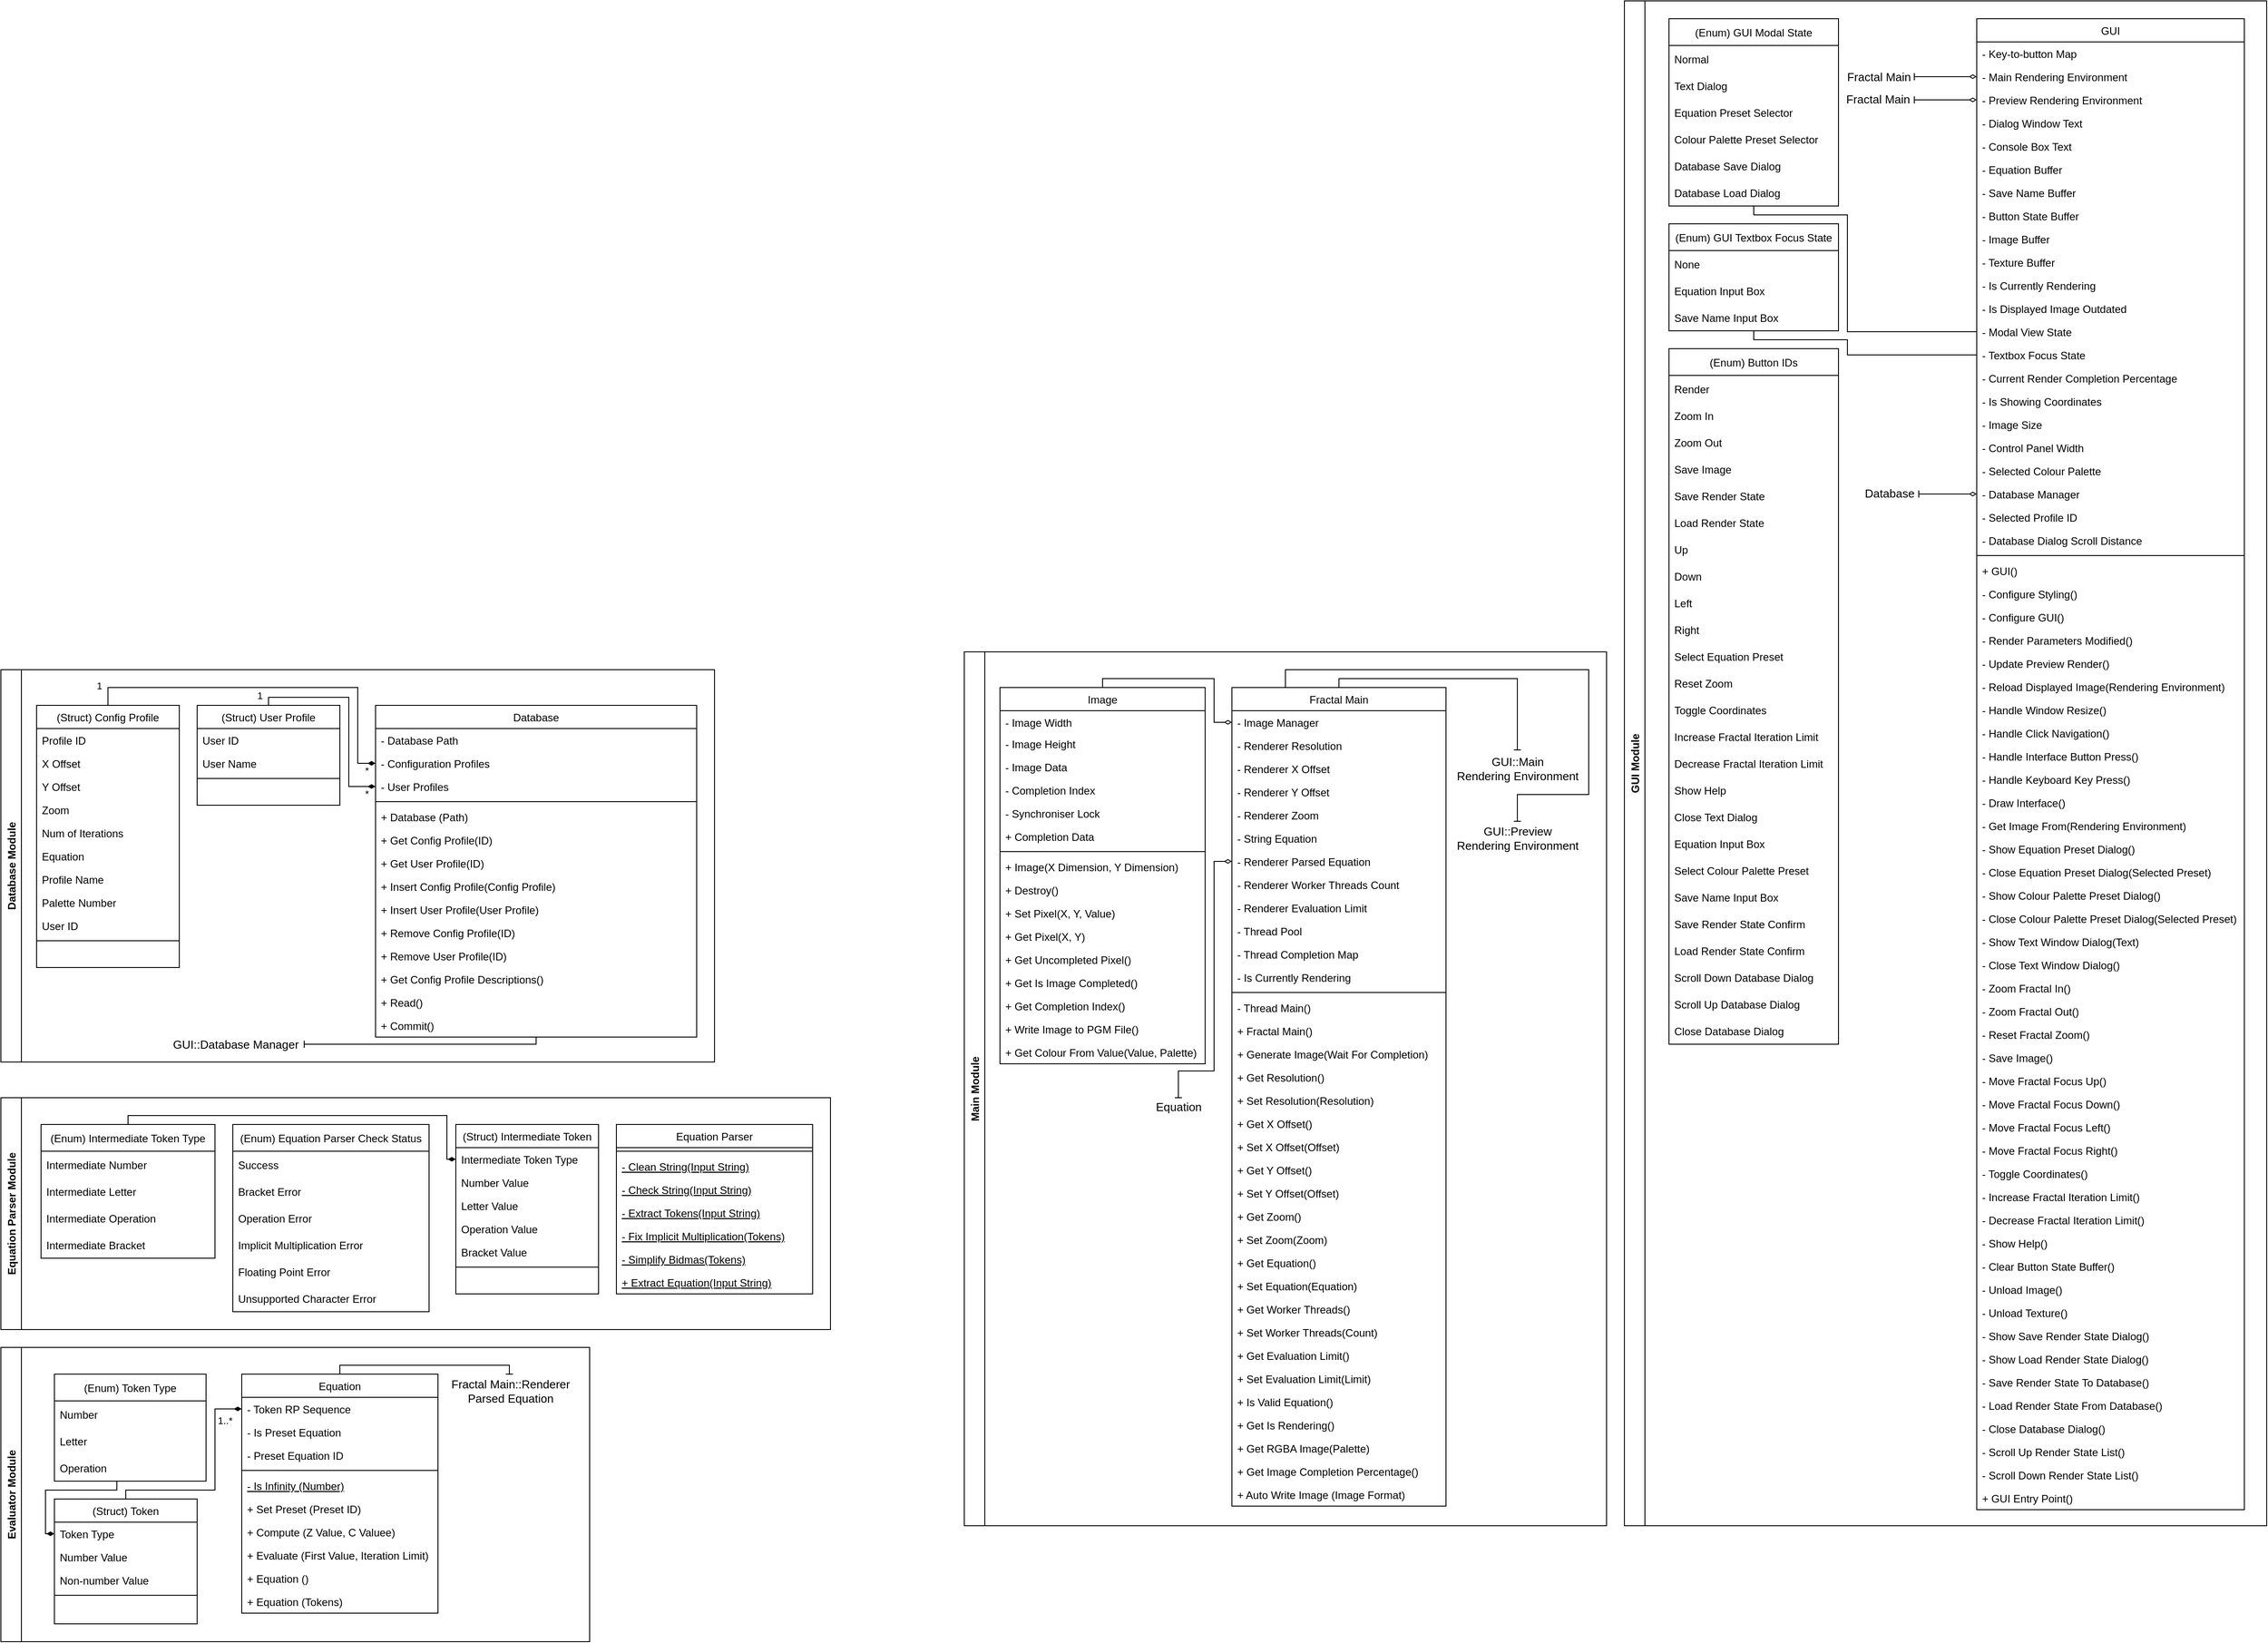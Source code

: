 <mxfile version="16.5.1" type="device"><diagram id="C5RBs43oDa-KdzZeNtuy" name="Page-1"><mxGraphModel dx="3100" dy="3043" grid="1" gridSize="10" guides="1" tooltips="1" connect="1" arrows="1" fold="1" page="1" pageScale="1" pageWidth="827" pageHeight="1169" math="0" shadow="0"><root><mxCell id="WIyWlLk6GJQsqaUBKTNV-0"/><mxCell id="WIyWlLk6GJQsqaUBKTNV-1" parent="WIyWlLk6GJQsqaUBKTNV-0"/><mxCell id="FXvKCk4nJ218UlBcuab3-96" value="Database Module" style="swimlane;horizontal=0;" parent="WIyWlLk6GJQsqaUBKTNV-1" vertex="1"><mxGeometry x="60" width="800" height="440" as="geometry"/></mxCell><mxCell id="zkfFHV4jXpPFQw0GAbJ--0" value="(Struct) Config Profile" style="swimlane;fontStyle=0;align=center;verticalAlign=top;childLayout=stackLayout;horizontal=1;startSize=26;horizontalStack=0;resizeParent=1;resizeLast=0;collapsible=1;marginBottom=0;rounded=0;shadow=0;strokeWidth=1;" parent="FXvKCk4nJ218UlBcuab3-96" vertex="1"><mxGeometry x="40" y="40" width="160" height="294" as="geometry"><mxRectangle x="230" y="140" width="160" height="26" as="alternateBounds"/></mxGeometry></mxCell><mxCell id="zkfFHV4jXpPFQw0GAbJ--1" value="Profile ID" style="text;align=left;verticalAlign=top;spacingLeft=4;spacingRight=4;overflow=hidden;rotatable=0;points=[[0,0.5],[1,0.5]];portConstraint=eastwest;" parent="zkfFHV4jXpPFQw0GAbJ--0" vertex="1"><mxGeometry y="26" width="160" height="26" as="geometry"/></mxCell><mxCell id="zkfFHV4jXpPFQw0GAbJ--2" value="X Offset" style="text;align=left;verticalAlign=top;spacingLeft=4;spacingRight=4;overflow=hidden;rotatable=0;points=[[0,0.5],[1,0.5]];portConstraint=eastwest;rounded=0;shadow=0;html=0;" parent="zkfFHV4jXpPFQw0GAbJ--0" vertex="1"><mxGeometry y="52" width="160" height="26" as="geometry"/></mxCell><mxCell id="zkfFHV4jXpPFQw0GAbJ--3" value="Y Offset" style="text;align=left;verticalAlign=top;spacingLeft=4;spacingRight=4;overflow=hidden;rotatable=0;points=[[0,0.5],[1,0.5]];portConstraint=eastwest;rounded=0;shadow=0;html=0;" parent="zkfFHV4jXpPFQw0GAbJ--0" vertex="1"><mxGeometry y="78" width="160" height="26" as="geometry"/></mxCell><mxCell id="FXvKCk4nJ218UlBcuab3-0" value="Zoom" style="text;align=left;verticalAlign=top;spacingLeft=4;spacingRight=4;overflow=hidden;rotatable=0;points=[[0,0.5],[1,0.5]];portConstraint=eastwest;rounded=0;shadow=0;html=0;" parent="zkfFHV4jXpPFQw0GAbJ--0" vertex="1"><mxGeometry y="104" width="160" height="26" as="geometry"/></mxCell><mxCell id="FXvKCk4nJ218UlBcuab3-1" value="Num of Iterations" style="text;align=left;verticalAlign=top;spacingLeft=4;spacingRight=4;overflow=hidden;rotatable=0;points=[[0,0.5],[1,0.5]];portConstraint=eastwest;rounded=0;shadow=0;html=0;" parent="zkfFHV4jXpPFQw0GAbJ--0" vertex="1"><mxGeometry y="130" width="160" height="26" as="geometry"/></mxCell><mxCell id="FXvKCk4nJ218UlBcuab3-2" value="Equation" style="text;align=left;verticalAlign=top;spacingLeft=4;spacingRight=4;overflow=hidden;rotatable=0;points=[[0,0.5],[1,0.5]];portConstraint=eastwest;rounded=0;shadow=0;html=0;" parent="zkfFHV4jXpPFQw0GAbJ--0" vertex="1"><mxGeometry y="156" width="160" height="26" as="geometry"/></mxCell><mxCell id="FXvKCk4nJ218UlBcuab3-3" value="Profile Name" style="text;align=left;verticalAlign=top;spacingLeft=4;spacingRight=4;overflow=hidden;rotatable=0;points=[[0,0.5],[1,0.5]];portConstraint=eastwest;rounded=0;shadow=0;html=0;" parent="zkfFHV4jXpPFQw0GAbJ--0" vertex="1"><mxGeometry y="182" width="160" height="26" as="geometry"/></mxCell><mxCell id="kBC6OhbuSlsEC83uHj3f-0" value="Palette Number" style="text;align=left;verticalAlign=top;spacingLeft=4;spacingRight=4;overflow=hidden;rotatable=0;points=[[0,0.5],[1,0.5]];portConstraint=eastwest;rounded=0;shadow=0;html=0;" parent="zkfFHV4jXpPFQw0GAbJ--0" vertex="1"><mxGeometry y="208" width="160" height="26" as="geometry"/></mxCell><mxCell id="FXvKCk4nJ218UlBcuab3-5" value="User ID" style="text;align=left;verticalAlign=top;spacingLeft=4;spacingRight=4;overflow=hidden;rotatable=0;points=[[0,0.5],[1,0.5]];portConstraint=eastwest;rounded=0;shadow=0;html=0;" parent="zkfFHV4jXpPFQw0GAbJ--0" vertex="1"><mxGeometry y="234" width="160" height="26" as="geometry"/></mxCell><mxCell id="zkfFHV4jXpPFQw0GAbJ--4" value="" style="line;html=1;strokeWidth=1;align=left;verticalAlign=middle;spacingTop=-1;spacingLeft=3;spacingRight=3;rotatable=0;labelPosition=right;points=[];portConstraint=eastwest;" parent="zkfFHV4jXpPFQw0GAbJ--0" vertex="1"><mxGeometry y="260" width="160" height="8" as="geometry"/></mxCell><mxCell id="reXbym-rBBXxm6WWKidS-2" style="edgeStyle=orthogonalEdgeStyle;rounded=0;orthogonalLoop=1;jettySize=auto;html=1;exitX=0.5;exitY=0;exitDx=0;exitDy=0;entryX=0;entryY=0.5;entryDx=0;entryDy=0;endArrow=diamondThin;endFill=1;startArrow=none;startFill=0;" edge="1" parent="FXvKCk4nJ218UlBcuab3-96" source="FXvKCk4nJ218UlBcuab3-6" target="FXvKCk4nJ218UlBcuab3-21"><mxGeometry relative="1" as="geometry"><Array as="points"><mxPoint x="300" y="31"/><mxPoint x="390" y="31"/><mxPoint x="390" y="131"/></Array></mxGeometry></mxCell><mxCell id="reXbym-rBBXxm6WWKidS-3" value="*" style="edgeLabel;html=1;align=center;verticalAlign=middle;resizable=0;points=[];" vertex="1" connectable="0" parent="reXbym-rBBXxm6WWKidS-2"><mxGeometry x="0.781" y="-1" relative="1" as="geometry"><mxPoint x="15" y="7" as="offset"/></mxGeometry></mxCell><mxCell id="reXbym-rBBXxm6WWKidS-5" value="1" style="edgeLabel;html=1;align=center;verticalAlign=middle;resizable=0;points=[];" vertex="1" connectable="0" parent="reXbym-rBBXxm6WWKidS-2"><mxGeometry x="-0.812" y="2" relative="1" as="geometry"><mxPoint x="-23" as="offset"/></mxGeometry></mxCell><mxCell id="FXvKCk4nJ218UlBcuab3-6" value="(Struct) User Profile" style="swimlane;fontStyle=0;align=center;verticalAlign=top;childLayout=stackLayout;horizontal=1;startSize=26;horizontalStack=0;resizeParent=1;resizeLast=0;collapsible=1;marginBottom=0;rounded=0;shadow=0;strokeWidth=1;" parent="FXvKCk4nJ218UlBcuab3-96" vertex="1"><mxGeometry x="220" y="40" width="160" height="112" as="geometry"><mxRectangle x="230" y="140" width="160" height="26" as="alternateBounds"/></mxGeometry></mxCell><mxCell id="FXvKCk4nJ218UlBcuab3-7" value="User ID" style="text;align=left;verticalAlign=top;spacingLeft=4;spacingRight=4;overflow=hidden;rotatable=0;points=[[0,0.5],[1,0.5]];portConstraint=eastwest;" parent="FXvKCk4nJ218UlBcuab3-6" vertex="1"><mxGeometry y="26" width="160" height="26" as="geometry"/></mxCell><mxCell id="FXvKCk4nJ218UlBcuab3-8" value="User Name" style="text;align=left;verticalAlign=top;spacingLeft=4;spacingRight=4;overflow=hidden;rotatable=0;points=[[0,0.5],[1,0.5]];portConstraint=eastwest;rounded=0;shadow=0;html=0;" parent="FXvKCk4nJ218UlBcuab3-6" vertex="1"><mxGeometry y="52" width="160" height="26" as="geometry"/></mxCell><mxCell id="FXvKCk4nJ218UlBcuab3-16" value="" style="line;html=1;strokeWidth=1;align=left;verticalAlign=middle;spacingTop=-1;spacingLeft=3;spacingRight=3;rotatable=0;labelPosition=right;points=[];portConstraint=eastwest;" parent="FXvKCk4nJ218UlBcuab3-6" vertex="1"><mxGeometry y="78" width="160" height="8" as="geometry"/></mxCell><mxCell id="FXvKCk4nJ218UlBcuab3-18" value="Database" style="swimlane;fontStyle=0;align=center;verticalAlign=top;childLayout=stackLayout;horizontal=1;startSize=26;horizontalStack=0;resizeParent=1;resizeLast=0;collapsible=1;marginBottom=0;rounded=0;shadow=0;strokeWidth=1;" parent="FXvKCk4nJ218UlBcuab3-96" vertex="1"><mxGeometry x="420" y="40" width="360" height="372" as="geometry"><mxRectangle x="230" y="140" width="160" height="26" as="alternateBounds"/></mxGeometry></mxCell><mxCell id="FXvKCk4nJ218UlBcuab3-19" value="- Database Path" style="text;align=left;verticalAlign=top;spacingLeft=4;spacingRight=4;overflow=hidden;rotatable=0;points=[[0,0.5],[1,0.5]];portConstraint=eastwest;" parent="FXvKCk4nJ218UlBcuab3-18" vertex="1"><mxGeometry y="26" width="360" height="26" as="geometry"/></mxCell><mxCell id="FXvKCk4nJ218UlBcuab3-20" value="- Configuration Profiles" style="text;align=left;verticalAlign=top;spacingLeft=4;spacingRight=4;overflow=hidden;rotatable=0;points=[[0,0.5],[1,0.5]];portConstraint=eastwest;rounded=0;shadow=0;html=0;" parent="FXvKCk4nJ218UlBcuab3-18" vertex="1"><mxGeometry y="52" width="360" height="26" as="geometry"/></mxCell><mxCell id="FXvKCk4nJ218UlBcuab3-21" value="- User Profiles" style="text;align=left;verticalAlign=top;spacingLeft=4;spacingRight=4;overflow=hidden;rotatable=0;points=[[0,0.5],[1,0.5]];portConstraint=eastwest;rounded=0;shadow=0;html=0;" parent="FXvKCk4nJ218UlBcuab3-18" vertex="1"><mxGeometry y="78" width="360" height="26" as="geometry"/></mxCell><mxCell id="FXvKCk4nJ218UlBcuab3-28" value="" style="line;html=1;strokeWidth=1;align=left;verticalAlign=middle;spacingTop=-1;spacingLeft=3;spacingRight=3;rotatable=0;labelPosition=right;points=[];portConstraint=eastwest;" parent="FXvKCk4nJ218UlBcuab3-18" vertex="1"><mxGeometry y="104" width="360" height="8" as="geometry"/></mxCell><mxCell id="FXvKCk4nJ218UlBcuab3-27" value="+ Database (Path)" style="text;align=left;verticalAlign=top;spacingLeft=4;spacingRight=4;overflow=hidden;rotatable=0;points=[[0,0.5],[1,0.5]];portConstraint=eastwest;rounded=0;shadow=0;html=0;" parent="FXvKCk4nJ218UlBcuab3-18" vertex="1"><mxGeometry y="112" width="360" height="26" as="geometry"/></mxCell><mxCell id="FXvKCk4nJ218UlBcuab3-29" value="+ Get Config Profile(ID)" style="text;align=left;verticalAlign=top;spacingLeft=4;spacingRight=4;overflow=hidden;rotatable=0;points=[[0,0.5],[1,0.5]];portConstraint=eastwest;rounded=0;shadow=0;html=0;" parent="FXvKCk4nJ218UlBcuab3-18" vertex="1"><mxGeometry y="138" width="360" height="26" as="geometry"/></mxCell><mxCell id="FXvKCk4nJ218UlBcuab3-30" value="+ Get User Profile(ID)" style="text;align=left;verticalAlign=top;spacingLeft=4;spacingRight=4;overflow=hidden;rotatable=0;points=[[0,0.5],[1,0.5]];portConstraint=eastwest;rounded=0;shadow=0;html=0;" parent="FXvKCk4nJ218UlBcuab3-18" vertex="1"><mxGeometry y="164" width="360" height="26" as="geometry"/></mxCell><mxCell id="FXvKCk4nJ218UlBcuab3-31" value="+ Insert Config Profile(Config Profile)" style="text;align=left;verticalAlign=top;spacingLeft=4;spacingRight=4;overflow=hidden;rotatable=0;points=[[0,0.5],[1,0.5]];portConstraint=eastwest;rounded=0;shadow=0;html=0;" parent="FXvKCk4nJ218UlBcuab3-18" vertex="1"><mxGeometry y="190" width="360" height="26" as="geometry"/></mxCell><mxCell id="FXvKCk4nJ218UlBcuab3-32" value="+ Insert User Profile(User Profile)" style="text;align=left;verticalAlign=top;spacingLeft=4;spacingRight=4;overflow=hidden;rotatable=0;points=[[0,0.5],[1,0.5]];portConstraint=eastwest;rounded=0;shadow=0;html=0;" parent="FXvKCk4nJ218UlBcuab3-18" vertex="1"><mxGeometry y="216" width="360" height="26" as="geometry"/></mxCell><mxCell id="FXvKCk4nJ218UlBcuab3-33" value="+ Remove Config Profile(ID)" style="text;align=left;verticalAlign=top;spacingLeft=4;spacingRight=4;overflow=hidden;rotatable=0;points=[[0,0.5],[1,0.5]];portConstraint=eastwest;rounded=0;shadow=0;html=0;" parent="FXvKCk4nJ218UlBcuab3-18" vertex="1"><mxGeometry y="242" width="360" height="26" as="geometry"/></mxCell><mxCell id="FXvKCk4nJ218UlBcuab3-34" value="+ Remove User Profile(ID)" style="text;align=left;verticalAlign=top;spacingLeft=4;spacingRight=4;overflow=hidden;rotatable=0;points=[[0,0.5],[1,0.5]];portConstraint=eastwest;rounded=0;shadow=0;html=0;" parent="FXvKCk4nJ218UlBcuab3-18" vertex="1"><mxGeometry y="268" width="360" height="26" as="geometry"/></mxCell><mxCell id="FXvKCk4nJ218UlBcuab3-37" value="+ Get Config Profile Descriptions()" style="text;align=left;verticalAlign=top;spacingLeft=4;spacingRight=4;overflow=hidden;rotatable=0;points=[[0,0.5],[1,0.5]];portConstraint=eastwest;rounded=0;shadow=0;html=0;" parent="FXvKCk4nJ218UlBcuab3-18" vertex="1"><mxGeometry y="294" width="360" height="26" as="geometry"/></mxCell><mxCell id="FXvKCk4nJ218UlBcuab3-35" value="+ Read()" style="text;align=left;verticalAlign=top;spacingLeft=4;spacingRight=4;overflow=hidden;rotatable=0;points=[[0,0.5],[1,0.5]];portConstraint=eastwest;rounded=0;shadow=0;html=0;" parent="FXvKCk4nJ218UlBcuab3-18" vertex="1"><mxGeometry y="320" width="360" height="26" as="geometry"/></mxCell><mxCell id="FXvKCk4nJ218UlBcuab3-36" value="+ Commit()" style="text;align=left;verticalAlign=top;spacingLeft=4;spacingRight=4;overflow=hidden;rotatable=0;points=[[0,0.5],[1,0.5]];portConstraint=eastwest;rounded=0;shadow=0;html=0;" parent="FXvKCk4nJ218UlBcuab3-18" vertex="1"><mxGeometry y="346" width="360" height="26" as="geometry"/></mxCell><mxCell id="reXbym-rBBXxm6WWKidS-0" style="edgeStyle=orthogonalEdgeStyle;rounded=0;orthogonalLoop=1;jettySize=auto;html=1;exitX=0;exitY=0.5;exitDx=0;exitDy=0;entryX=0.5;entryY=0;entryDx=0;entryDy=0;endArrow=none;endFill=0;startArrow=diamondThin;startFill=1;" edge="1" parent="FXvKCk4nJ218UlBcuab3-96" source="FXvKCk4nJ218UlBcuab3-20" target="zkfFHV4jXpPFQw0GAbJ--0"><mxGeometry relative="1" as="geometry"><Array as="points"><mxPoint x="400" y="105"/><mxPoint x="400" y="20"/><mxPoint x="120" y="20"/></Array></mxGeometry></mxCell><mxCell id="reXbym-rBBXxm6WWKidS-1" value="*" style="edgeLabel;html=1;align=center;verticalAlign=middle;resizable=0;points=[];" vertex="1" connectable="0" parent="reXbym-rBBXxm6WWKidS-0"><mxGeometry x="-0.782" y="-1" relative="1" as="geometry"><mxPoint x="9" y="32" as="offset"/></mxGeometry></mxCell><mxCell id="reXbym-rBBXxm6WWKidS-4" value="1" style="edgeLabel;html=1;align=center;verticalAlign=middle;resizable=0;points=[];" vertex="1" connectable="0" parent="reXbym-rBBXxm6WWKidS-0"><mxGeometry x="0.888" y="-2" relative="1" as="geometry"><mxPoint x="-13" as="offset"/></mxGeometry></mxCell><mxCell id="FXvKCk4nJ218UlBcuab3-97" value="Equation Parser Module" style="swimlane;horizontal=0;" parent="WIyWlLk6GJQsqaUBKTNV-1" vertex="1"><mxGeometry x="60" y="480" width="930" height="260" as="geometry"/></mxCell><mxCell id="FXvKCk4nJ218UlBcuab3-53" value="(Enum) Intermediate Token Type" style="swimlane;fontStyle=0;childLayout=stackLayout;horizontal=1;startSize=30;horizontalStack=0;resizeParent=1;resizeParentMax=0;resizeLast=0;collapsible=1;marginBottom=0;" parent="FXvKCk4nJ218UlBcuab3-97" vertex="1"><mxGeometry x="45" y="30" width="195" height="150" as="geometry"/></mxCell><mxCell id="FXvKCk4nJ218UlBcuab3-54" value="Intermediate Number" style="text;strokeColor=none;fillColor=none;align=left;verticalAlign=middle;spacingLeft=4;spacingRight=4;overflow=hidden;points=[[0,0.5],[1,0.5]];portConstraint=eastwest;rotatable=0;" parent="FXvKCk4nJ218UlBcuab3-53" vertex="1"><mxGeometry y="30" width="195" height="30" as="geometry"/></mxCell><mxCell id="FXvKCk4nJ218UlBcuab3-55" value="Intermediate Letter" style="text;strokeColor=none;fillColor=none;align=left;verticalAlign=middle;spacingLeft=4;spacingRight=4;overflow=hidden;points=[[0,0.5],[1,0.5]];portConstraint=eastwest;rotatable=0;" parent="FXvKCk4nJ218UlBcuab3-53" vertex="1"><mxGeometry y="60" width="195" height="30" as="geometry"/></mxCell><mxCell id="FXvKCk4nJ218UlBcuab3-56" value="Intermediate Operation" style="text;strokeColor=none;fillColor=none;align=left;verticalAlign=middle;spacingLeft=4;spacingRight=4;overflow=hidden;points=[[0,0.5],[1,0.5]];portConstraint=eastwest;rotatable=0;" parent="FXvKCk4nJ218UlBcuab3-53" vertex="1"><mxGeometry y="90" width="195" height="30" as="geometry"/></mxCell><mxCell id="FXvKCk4nJ218UlBcuab3-57" value="Intermediate Bracket" style="text;strokeColor=none;fillColor=none;align=left;verticalAlign=middle;spacingLeft=4;spacingRight=4;overflow=hidden;points=[[0,0.5],[1,0.5]];portConstraint=eastwest;rotatable=0;" parent="FXvKCk4nJ218UlBcuab3-53" vertex="1"><mxGeometry y="120" width="195" height="30" as="geometry"/></mxCell><mxCell id="FXvKCk4nJ218UlBcuab3-58" value="(Enum) Equation Parser Check Status" style="swimlane;fontStyle=0;childLayout=stackLayout;horizontal=1;startSize=30;horizontalStack=0;resizeParent=1;resizeParentMax=0;resizeLast=0;collapsible=1;marginBottom=0;" parent="FXvKCk4nJ218UlBcuab3-97" vertex="1"><mxGeometry x="260" y="30" width="220" height="210" as="geometry"/></mxCell><mxCell id="FXvKCk4nJ218UlBcuab3-59" value="Success" style="text;strokeColor=none;fillColor=none;align=left;verticalAlign=middle;spacingLeft=4;spacingRight=4;overflow=hidden;points=[[0,0.5],[1,0.5]];portConstraint=eastwest;rotatable=0;" parent="FXvKCk4nJ218UlBcuab3-58" vertex="1"><mxGeometry y="30" width="220" height="30" as="geometry"/></mxCell><mxCell id="FXvKCk4nJ218UlBcuab3-60" value="Bracket Error" style="text;strokeColor=none;fillColor=none;align=left;verticalAlign=middle;spacingLeft=4;spacingRight=4;overflow=hidden;points=[[0,0.5],[1,0.5]];portConstraint=eastwest;rotatable=0;" parent="FXvKCk4nJ218UlBcuab3-58" vertex="1"><mxGeometry y="60" width="220" height="30" as="geometry"/></mxCell><mxCell id="FXvKCk4nJ218UlBcuab3-61" value="Operation Error" style="text;strokeColor=none;fillColor=none;align=left;verticalAlign=middle;spacingLeft=4;spacingRight=4;overflow=hidden;points=[[0,0.5],[1,0.5]];portConstraint=eastwest;rotatable=0;" parent="FXvKCk4nJ218UlBcuab3-58" vertex="1"><mxGeometry y="90" width="220" height="30" as="geometry"/></mxCell><mxCell id="FXvKCk4nJ218UlBcuab3-62" value="Implicit Multiplication Error" style="text;strokeColor=none;fillColor=none;align=left;verticalAlign=middle;spacingLeft=4;spacingRight=4;overflow=hidden;points=[[0,0.5],[1,0.5]];portConstraint=eastwest;rotatable=0;" parent="FXvKCk4nJ218UlBcuab3-58" vertex="1"><mxGeometry y="120" width="220" height="30" as="geometry"/></mxCell><mxCell id="FXvKCk4nJ218UlBcuab3-63" value="Floating Point Error" style="text;strokeColor=none;fillColor=none;align=left;verticalAlign=middle;spacingLeft=4;spacingRight=4;overflow=hidden;points=[[0,0.5],[1,0.5]];portConstraint=eastwest;rotatable=0;" parent="FXvKCk4nJ218UlBcuab3-58" vertex="1"><mxGeometry y="150" width="220" height="30" as="geometry"/></mxCell><mxCell id="FXvKCk4nJ218UlBcuab3-64" value="Unsupported Character Error" style="text;strokeColor=none;fillColor=none;align=left;verticalAlign=middle;spacingLeft=4;spacingRight=4;overflow=hidden;points=[[0,0.5],[1,0.5]];portConstraint=eastwest;rotatable=0;" parent="FXvKCk4nJ218UlBcuab3-58" vertex="1"><mxGeometry y="180" width="220" height="30" as="geometry"/></mxCell><mxCell id="FXvKCk4nJ218UlBcuab3-65" value="(Struct) Intermediate Token" style="swimlane;fontStyle=0;align=center;verticalAlign=top;childLayout=stackLayout;horizontal=1;startSize=26;horizontalStack=0;resizeParent=1;resizeLast=0;collapsible=1;marginBottom=0;rounded=0;shadow=0;strokeWidth=1;" parent="FXvKCk4nJ218UlBcuab3-97" vertex="1"><mxGeometry x="510" y="30" width="160" height="190" as="geometry"><mxRectangle x="230" y="140" width="160" height="26" as="alternateBounds"/></mxGeometry></mxCell><mxCell id="FXvKCk4nJ218UlBcuab3-66" value="Intermediate Token Type" style="text;align=left;verticalAlign=top;spacingLeft=4;spacingRight=4;overflow=hidden;rotatable=0;points=[[0,0.5],[1,0.5]];portConstraint=eastwest;" parent="FXvKCk4nJ218UlBcuab3-65" vertex="1"><mxGeometry y="26" width="160" height="26" as="geometry"/></mxCell><mxCell id="FXvKCk4nJ218UlBcuab3-67" value="Number Value" style="text;align=left;verticalAlign=top;spacingLeft=4;spacingRight=4;overflow=hidden;rotatable=0;points=[[0,0.5],[1,0.5]];portConstraint=eastwest;rounded=0;shadow=0;html=0;" parent="FXvKCk4nJ218UlBcuab3-65" vertex="1"><mxGeometry y="52" width="160" height="26" as="geometry"/></mxCell><mxCell id="FXvKCk4nJ218UlBcuab3-68" value="Letter Value" style="text;align=left;verticalAlign=top;spacingLeft=4;spacingRight=4;overflow=hidden;rotatable=0;points=[[0,0.5],[1,0.5]];portConstraint=eastwest;rounded=0;shadow=0;html=0;" parent="FXvKCk4nJ218UlBcuab3-65" vertex="1"><mxGeometry y="78" width="160" height="26" as="geometry"/></mxCell><mxCell id="FXvKCk4nJ218UlBcuab3-69" value="Operation Value" style="text;align=left;verticalAlign=top;spacingLeft=4;spacingRight=4;overflow=hidden;rotatable=0;points=[[0,0.5],[1,0.5]];portConstraint=eastwest;rounded=0;shadow=0;html=0;" parent="FXvKCk4nJ218UlBcuab3-65" vertex="1"><mxGeometry y="104" width="160" height="26" as="geometry"/></mxCell><mxCell id="FXvKCk4nJ218UlBcuab3-70" value="Bracket Value" style="text;align=left;verticalAlign=top;spacingLeft=4;spacingRight=4;overflow=hidden;rotatable=0;points=[[0,0.5],[1,0.5]];portConstraint=eastwest;rounded=0;shadow=0;html=0;" parent="FXvKCk4nJ218UlBcuab3-65" vertex="1"><mxGeometry y="130" width="160" height="26" as="geometry"/></mxCell><mxCell id="FXvKCk4nJ218UlBcuab3-75" value="" style="line;html=1;strokeWidth=1;align=left;verticalAlign=middle;spacingTop=-1;spacingLeft=3;spacingRight=3;rotatable=0;labelPosition=right;points=[];portConstraint=eastwest;" parent="FXvKCk4nJ218UlBcuab3-65" vertex="1"><mxGeometry y="156" width="160" height="8" as="geometry"/></mxCell><mxCell id="FXvKCk4nJ218UlBcuab3-77" value="Equation Parser" style="swimlane;fontStyle=0;align=center;verticalAlign=top;childLayout=stackLayout;horizontal=1;startSize=26;horizontalStack=0;resizeParent=1;resizeLast=0;collapsible=1;marginBottom=0;rounded=0;shadow=0;strokeWidth=1;" parent="FXvKCk4nJ218UlBcuab3-97" vertex="1"><mxGeometry x="690" y="30" width="220" height="190" as="geometry"><mxRectangle x="230" y="140" width="160" height="26" as="alternateBounds"/></mxGeometry></mxCell><mxCell id="FXvKCk4nJ218UlBcuab3-83" value="" style="line;html=1;strokeWidth=1;align=left;verticalAlign=middle;spacingTop=-1;spacingLeft=3;spacingRight=3;rotatable=0;labelPosition=right;points=[];portConstraint=eastwest;" parent="FXvKCk4nJ218UlBcuab3-77" vertex="1"><mxGeometry y="26" width="220" height="8" as="geometry"/></mxCell><mxCell id="FXvKCk4nJ218UlBcuab3-82" value="- Clean String(Input String)" style="text;align=left;verticalAlign=top;spacingLeft=4;spacingRight=4;overflow=hidden;rotatable=0;points=[[0,0.5],[1,0.5]];portConstraint=eastwest;rounded=0;shadow=0;html=0;fontStyle=4" parent="FXvKCk4nJ218UlBcuab3-77" vertex="1"><mxGeometry y="34" width="220" height="26" as="geometry"/></mxCell><mxCell id="FXvKCk4nJ218UlBcuab3-84" value="- Check String(Input String)" style="text;align=left;verticalAlign=top;spacingLeft=4;spacingRight=4;overflow=hidden;rotatable=0;points=[[0,0.5],[1,0.5]];portConstraint=eastwest;rounded=0;shadow=0;html=0;fontStyle=4" parent="FXvKCk4nJ218UlBcuab3-77" vertex="1"><mxGeometry y="60" width="220" height="26" as="geometry"/></mxCell><mxCell id="FXvKCk4nJ218UlBcuab3-85" value="- Extract Tokens(Input String)" style="text;align=left;verticalAlign=top;spacingLeft=4;spacingRight=4;overflow=hidden;rotatable=0;points=[[0,0.5],[1,0.5]];portConstraint=eastwest;rounded=0;shadow=0;html=0;fontStyle=4" parent="FXvKCk4nJ218UlBcuab3-77" vertex="1"><mxGeometry y="86" width="220" height="26" as="geometry"/></mxCell><mxCell id="FXvKCk4nJ218UlBcuab3-86" value="- Fix Implicit Multiplication(Tokens)" style="text;align=left;verticalAlign=top;spacingLeft=4;spacingRight=4;overflow=hidden;rotatable=0;points=[[0,0.5],[1,0.5]];portConstraint=eastwest;rounded=0;shadow=0;html=0;fontStyle=4" parent="FXvKCk4nJ218UlBcuab3-77" vertex="1"><mxGeometry y="112" width="220" height="26" as="geometry"/></mxCell><mxCell id="FXvKCk4nJ218UlBcuab3-87" value="- Simplify Bidmas(Tokens)" style="text;align=left;verticalAlign=top;spacingLeft=4;spacingRight=4;overflow=hidden;rotatable=0;points=[[0,0.5],[1,0.5]];portConstraint=eastwest;rounded=0;shadow=0;html=0;fontStyle=4" parent="FXvKCk4nJ218UlBcuab3-77" vertex="1"><mxGeometry y="138" width="220" height="26" as="geometry"/></mxCell><mxCell id="FXvKCk4nJ218UlBcuab3-88" value="+ Extract Equation(Input String)" style="text;align=left;verticalAlign=top;spacingLeft=4;spacingRight=4;overflow=hidden;rotatable=0;points=[[0,0.5],[1,0.5]];portConstraint=eastwest;rounded=0;shadow=0;html=0;fontStyle=4" parent="FXvKCk4nJ218UlBcuab3-77" vertex="1"><mxGeometry y="164" width="220" height="26" as="geometry"/></mxCell><mxCell id="reXbym-rBBXxm6WWKidS-7" style="edgeStyle=orthogonalEdgeStyle;rounded=0;orthogonalLoop=1;jettySize=auto;html=1;entryX=0.5;entryY=0;entryDx=0;entryDy=0;startArrow=diamondThin;startFill=1;endArrow=none;endFill=0;" edge="1" parent="FXvKCk4nJ218UlBcuab3-97" source="FXvKCk4nJ218UlBcuab3-66" target="FXvKCk4nJ218UlBcuab3-53"><mxGeometry relative="1" as="geometry"><Array as="points"><mxPoint x="500" y="69"/><mxPoint x="500" y="20"/><mxPoint x="143" y="20"/></Array></mxGeometry></mxCell><mxCell id="ZfE3s2e-0vQXbP0ouvGg-0" value="Evaluator Module" style="swimlane;horizontal=0;" parent="WIyWlLk6GJQsqaUBKTNV-1" vertex="1"><mxGeometry x="60" y="760" width="660" height="330" as="geometry"/></mxCell><mxCell id="ZfE3s2e-0vQXbP0ouvGg-20" value="Equation" style="swimlane;fontStyle=0;align=center;verticalAlign=top;childLayout=stackLayout;horizontal=1;startSize=26;horizontalStack=0;resizeParent=1;resizeLast=0;collapsible=1;marginBottom=0;rounded=0;shadow=0;strokeWidth=1;" parent="ZfE3s2e-0vQXbP0ouvGg-0" vertex="1"><mxGeometry x="270" y="30" width="220" height="268" as="geometry"><mxRectangle x="230" y="140" width="160" height="26" as="alternateBounds"/></mxGeometry></mxCell><mxCell id="ZfE3s2e-0vQXbP0ouvGg-28" value="- Token RP Sequence" style="text;align=left;verticalAlign=top;spacingLeft=4;spacingRight=4;overflow=hidden;rotatable=0;points=[[0,0.5],[1,0.5]];portConstraint=eastwest;rounded=0;shadow=0;html=0;" parent="ZfE3s2e-0vQXbP0ouvGg-20" vertex="1"><mxGeometry y="26" width="220" height="26" as="geometry"/></mxCell><mxCell id="ZfE3s2e-0vQXbP0ouvGg-29" value="- Is Preset Equation" style="text;align=left;verticalAlign=top;spacingLeft=4;spacingRight=4;overflow=hidden;rotatable=0;points=[[0,0.5],[1,0.5]];portConstraint=eastwest;rounded=0;shadow=0;html=0;" parent="ZfE3s2e-0vQXbP0ouvGg-20" vertex="1"><mxGeometry y="52" width="220" height="26" as="geometry"/></mxCell><mxCell id="ZfE3s2e-0vQXbP0ouvGg-30" value="- Preset Equation ID" style="text;align=left;verticalAlign=top;spacingLeft=4;spacingRight=4;overflow=hidden;rotatable=0;points=[[0,0.5],[1,0.5]];portConstraint=eastwest;rounded=0;shadow=0;html=0;" parent="ZfE3s2e-0vQXbP0ouvGg-20" vertex="1"><mxGeometry y="78" width="220" height="26" as="geometry"/></mxCell><mxCell id="ZfE3s2e-0vQXbP0ouvGg-21" value="" style="line;html=1;strokeWidth=1;align=left;verticalAlign=middle;spacingTop=-1;spacingLeft=3;spacingRight=3;rotatable=0;labelPosition=right;points=[];portConstraint=eastwest;" parent="ZfE3s2e-0vQXbP0ouvGg-20" vertex="1"><mxGeometry y="104" width="220" height="8" as="geometry"/></mxCell><mxCell id="ZfE3s2e-0vQXbP0ouvGg-22" value="- Is Infinity (Number)" style="text;align=left;verticalAlign=top;spacingLeft=4;spacingRight=4;overflow=hidden;rotatable=0;points=[[0,0.5],[1,0.5]];portConstraint=eastwest;rounded=0;shadow=0;html=0;fontStyle=4" parent="ZfE3s2e-0vQXbP0ouvGg-20" vertex="1"><mxGeometry y="112" width="220" height="26" as="geometry"/></mxCell><mxCell id="ZfE3s2e-0vQXbP0ouvGg-23" value="+ Set Preset (Preset ID)" style="text;align=left;verticalAlign=top;spacingLeft=4;spacingRight=4;overflow=hidden;rotatable=0;points=[[0,0.5],[1,0.5]];portConstraint=eastwest;rounded=0;shadow=0;html=0;fontStyle=0" parent="ZfE3s2e-0vQXbP0ouvGg-20" vertex="1"><mxGeometry y="138" width="220" height="26" as="geometry"/></mxCell><mxCell id="ZfE3s2e-0vQXbP0ouvGg-31" value="+ Compute (Z Value, C Valuee)" style="text;align=left;verticalAlign=top;spacingLeft=4;spacingRight=4;overflow=hidden;rotatable=0;points=[[0,0.5],[1,0.5]];portConstraint=eastwest;rounded=0;shadow=0;html=0;fontStyle=0" parent="ZfE3s2e-0vQXbP0ouvGg-20" vertex="1"><mxGeometry y="164" width="220" height="26" as="geometry"/></mxCell><mxCell id="ZfE3s2e-0vQXbP0ouvGg-32" value="+ Evaluate (First Value, Iteration Limit)" style="text;align=left;verticalAlign=top;spacingLeft=4;spacingRight=4;overflow=hidden;rotatable=0;points=[[0,0.5],[1,0.5]];portConstraint=eastwest;rounded=0;shadow=0;html=0;fontStyle=0" parent="ZfE3s2e-0vQXbP0ouvGg-20" vertex="1"><mxGeometry y="190" width="220" height="26" as="geometry"/></mxCell><mxCell id="ZfE3s2e-0vQXbP0ouvGg-33" value="+ Equation ()" style="text;align=left;verticalAlign=top;spacingLeft=4;spacingRight=4;overflow=hidden;rotatable=0;points=[[0,0.5],[1,0.5]];portConstraint=eastwest;rounded=0;shadow=0;html=0;fontStyle=0" parent="ZfE3s2e-0vQXbP0ouvGg-20" vertex="1"><mxGeometry y="216" width="220" height="26" as="geometry"/></mxCell><mxCell id="ZfE3s2e-0vQXbP0ouvGg-34" value="+ Equation (Tokens)" style="text;align=left;verticalAlign=top;spacingLeft=4;spacingRight=4;overflow=hidden;rotatable=0;points=[[0,0.5],[1,0.5]];portConstraint=eastwest;rounded=0;shadow=0;html=0;fontStyle=0" parent="ZfE3s2e-0vQXbP0ouvGg-20" vertex="1"><mxGeometry y="242" width="220" height="26" as="geometry"/></mxCell><mxCell id="ZfE3s2e-0vQXbP0ouvGg-13" value="(Struct) Token" style="swimlane;fontStyle=0;align=center;verticalAlign=top;childLayout=stackLayout;horizontal=1;startSize=26;horizontalStack=0;resizeParent=1;resizeLast=0;collapsible=1;marginBottom=0;rounded=0;shadow=0;strokeWidth=1;" parent="ZfE3s2e-0vQXbP0ouvGg-0" vertex="1"><mxGeometry x="60" y="170" width="160" height="140" as="geometry"><mxRectangle x="230" y="140" width="160" height="26" as="alternateBounds"/></mxGeometry></mxCell><mxCell id="ZfE3s2e-0vQXbP0ouvGg-14" value="Token Type" style="text;align=left;verticalAlign=top;spacingLeft=4;spacingRight=4;overflow=hidden;rotatable=0;points=[[0,0.5],[1,0.5]];portConstraint=eastwest;" parent="ZfE3s2e-0vQXbP0ouvGg-13" vertex="1"><mxGeometry y="26" width="160" height="26" as="geometry"/></mxCell><mxCell id="ZfE3s2e-0vQXbP0ouvGg-15" value="Number Value" style="text;align=left;verticalAlign=top;spacingLeft=4;spacingRight=4;overflow=hidden;rotatable=0;points=[[0,0.5],[1,0.5]];portConstraint=eastwest;rounded=0;shadow=0;html=0;" parent="ZfE3s2e-0vQXbP0ouvGg-13" vertex="1"><mxGeometry y="52" width="160" height="26" as="geometry"/></mxCell><mxCell id="ZfE3s2e-0vQXbP0ouvGg-16" value="Non-number Value" style="text;align=left;verticalAlign=top;spacingLeft=4;spacingRight=4;overflow=hidden;rotatable=0;points=[[0,0.5],[1,0.5]];portConstraint=eastwest;rounded=0;shadow=0;html=0;" parent="ZfE3s2e-0vQXbP0ouvGg-13" vertex="1"><mxGeometry y="78" width="160" height="26" as="geometry"/></mxCell><mxCell id="ZfE3s2e-0vQXbP0ouvGg-19" value="" style="line;html=1;strokeWidth=1;align=left;verticalAlign=middle;spacingTop=-1;spacingLeft=3;spacingRight=3;rotatable=0;labelPosition=right;points=[];portConstraint=eastwest;" parent="ZfE3s2e-0vQXbP0ouvGg-13" vertex="1"><mxGeometry y="104" width="160" height="8" as="geometry"/></mxCell><mxCell id="ZfE3s2e-0vQXbP0ouvGg-1" value="(Enum) Token Type" style="swimlane;fontStyle=0;childLayout=stackLayout;horizontal=1;startSize=30;horizontalStack=0;resizeParent=1;resizeParentMax=0;resizeLast=0;collapsible=1;marginBottom=0;" parent="ZfE3s2e-0vQXbP0ouvGg-0" vertex="1"><mxGeometry x="60" y="30" width="170" height="120" as="geometry"/></mxCell><mxCell id="ZfE3s2e-0vQXbP0ouvGg-2" value="Number" style="text;strokeColor=none;fillColor=none;align=left;verticalAlign=middle;spacingLeft=4;spacingRight=4;overflow=hidden;points=[[0,0.5],[1,0.5]];portConstraint=eastwest;rotatable=0;" parent="ZfE3s2e-0vQXbP0ouvGg-1" vertex="1"><mxGeometry y="30" width="170" height="30" as="geometry"/></mxCell><mxCell id="ZfE3s2e-0vQXbP0ouvGg-3" value="Letter" style="text;strokeColor=none;fillColor=none;align=left;verticalAlign=middle;spacingLeft=4;spacingRight=4;overflow=hidden;points=[[0,0.5],[1,0.5]];portConstraint=eastwest;rotatable=0;" parent="ZfE3s2e-0vQXbP0ouvGg-1" vertex="1"><mxGeometry y="60" width="170" height="30" as="geometry"/></mxCell><mxCell id="ZfE3s2e-0vQXbP0ouvGg-4" value="Operation" style="text;strokeColor=none;fillColor=none;align=left;verticalAlign=middle;spacingLeft=4;spacingRight=4;overflow=hidden;points=[[0,0.5],[1,0.5]];portConstraint=eastwest;rotatable=0;" parent="ZfE3s2e-0vQXbP0ouvGg-1" vertex="1"><mxGeometry y="90" width="170" height="30" as="geometry"/></mxCell><mxCell id="reXbym-rBBXxm6WWKidS-8" style="edgeStyle=orthogonalEdgeStyle;rounded=0;orthogonalLoop=1;jettySize=auto;html=1;startArrow=diamondThin;startFill=1;endArrow=none;endFill=0;" edge="1" parent="ZfE3s2e-0vQXbP0ouvGg-0" source="ZfE3s2e-0vQXbP0ouvGg-14" target="ZfE3s2e-0vQXbP0ouvGg-1"><mxGeometry relative="1" as="geometry"><Array as="points"><mxPoint x="50" y="209"/><mxPoint x="50" y="160"/><mxPoint x="130" y="160"/></Array></mxGeometry></mxCell><mxCell id="reXbym-rBBXxm6WWKidS-10" style="edgeStyle=orthogonalEdgeStyle;rounded=0;orthogonalLoop=1;jettySize=auto;html=1;exitX=0;exitY=0.5;exitDx=0;exitDy=0;startArrow=diamondThin;startFill=1;endArrow=none;endFill=0;" edge="1" parent="ZfE3s2e-0vQXbP0ouvGg-0" source="ZfE3s2e-0vQXbP0ouvGg-28" target="ZfE3s2e-0vQXbP0ouvGg-13"><mxGeometry relative="1" as="geometry"><Array as="points"><mxPoint x="240" y="69"/><mxPoint x="240" y="160"/><mxPoint x="140" y="160"/></Array></mxGeometry></mxCell><mxCell id="reXbym-rBBXxm6WWKidS-11" value="1..*" style="edgeLabel;html=1;align=center;verticalAlign=middle;resizable=0;points=[];" vertex="1" connectable="0" parent="reXbym-rBBXxm6WWKidS-10"><mxGeometry x="-0.781" y="1" relative="1" as="geometry"><mxPoint x="6" y="12" as="offset"/></mxGeometry></mxCell><mxCell id="ZfE3s2e-0vQXbP0ouvGg-35" value="Main Module" style="swimlane;horizontal=0;" parent="WIyWlLk6GJQsqaUBKTNV-1" vertex="1"><mxGeometry x="1140" y="-20" width="720" height="980" as="geometry"/></mxCell><mxCell id="ZfE3s2e-0vQXbP0ouvGg-51" value="Fractal Main" style="swimlane;fontStyle=0;align=center;verticalAlign=top;childLayout=stackLayout;horizontal=1;startSize=26;horizontalStack=0;resizeParent=1;resizeLast=0;collapsible=1;marginBottom=0;rounded=0;shadow=0;strokeWidth=1;" parent="ZfE3s2e-0vQXbP0ouvGg-35" vertex="1"><mxGeometry x="300" y="40" width="240" height="918" as="geometry"><mxRectangle x="230" y="140" width="160" height="26" as="alternateBounds"/></mxGeometry></mxCell><mxCell id="reXbym-rBBXxm6WWKidS-13" value="- Image Manager" style="text;align=left;verticalAlign=top;spacingLeft=4;spacingRight=4;overflow=hidden;rotatable=0;points=[[0,0.5],[1,0.5]];portConstraint=eastwest;rounded=0;shadow=0;html=0;" vertex="1" parent="ZfE3s2e-0vQXbP0ouvGg-51"><mxGeometry y="26" width="240" height="26" as="geometry"/></mxCell><mxCell id="ZfE3s2e-0vQXbP0ouvGg-52" value="- Renderer Resolution" style="text;align=left;verticalAlign=top;spacingLeft=4;spacingRight=4;overflow=hidden;rotatable=0;points=[[0,0.5],[1,0.5]];portConstraint=eastwest;" parent="ZfE3s2e-0vQXbP0ouvGg-51" vertex="1"><mxGeometry y="52" width="240" height="26" as="geometry"/></mxCell><mxCell id="ZfE3s2e-0vQXbP0ouvGg-53" value="- Renderer X Offset" style="text;align=left;verticalAlign=top;spacingLeft=4;spacingRight=4;overflow=hidden;rotatable=0;points=[[0,0.5],[1,0.5]];portConstraint=eastwest;rounded=0;shadow=0;html=0;" parent="ZfE3s2e-0vQXbP0ouvGg-51" vertex="1"><mxGeometry y="78" width="240" height="26" as="geometry"/></mxCell><mxCell id="ZfE3s2e-0vQXbP0ouvGg-54" value="- Renderer Y Offset" style="text;align=left;verticalAlign=top;spacingLeft=4;spacingRight=4;overflow=hidden;rotatable=0;points=[[0,0.5],[1,0.5]];portConstraint=eastwest;rounded=0;shadow=0;html=0;" parent="ZfE3s2e-0vQXbP0ouvGg-51" vertex="1"><mxGeometry y="104" width="240" height="26" as="geometry"/></mxCell><mxCell id="S_xi6XDtGxitGNT_aLJF-0" value="- Renderer Zoom" style="text;align=left;verticalAlign=top;spacingLeft=4;spacingRight=4;overflow=hidden;rotatable=0;points=[[0,0.5],[1,0.5]];portConstraint=eastwest;rounded=0;shadow=0;html=0;" parent="ZfE3s2e-0vQXbP0ouvGg-51" vertex="1"><mxGeometry y="130" width="240" height="26" as="geometry"/></mxCell><mxCell id="S_xi6XDtGxitGNT_aLJF-1" value="- String Equation" style="text;align=left;verticalAlign=top;spacingLeft=4;spacingRight=4;overflow=hidden;rotatable=0;points=[[0,0.5],[1,0.5]];portConstraint=eastwest;rounded=0;shadow=0;html=0;" parent="ZfE3s2e-0vQXbP0ouvGg-51" vertex="1"><mxGeometry y="156" width="240" height="26" as="geometry"/></mxCell><mxCell id="S_xi6XDtGxitGNT_aLJF-2" value="- Renderer Parsed Equation" style="text;align=left;verticalAlign=top;spacingLeft=4;spacingRight=4;overflow=hidden;rotatable=0;points=[[0,0.5],[1,0.5]];portConstraint=eastwest;rounded=0;shadow=0;html=0;" parent="ZfE3s2e-0vQXbP0ouvGg-51" vertex="1"><mxGeometry y="182" width="240" height="26" as="geometry"/></mxCell><mxCell id="S_xi6XDtGxitGNT_aLJF-3" value="- Renderer Worker Threads Count" style="text;align=left;verticalAlign=top;spacingLeft=4;spacingRight=4;overflow=hidden;rotatable=0;points=[[0,0.5],[1,0.5]];portConstraint=eastwest;rounded=0;shadow=0;html=0;" parent="ZfE3s2e-0vQXbP0ouvGg-51" vertex="1"><mxGeometry y="208" width="240" height="26" as="geometry"/></mxCell><mxCell id="S_xi6XDtGxitGNT_aLJF-4" value="- Renderer Evaluation Limit" style="text;align=left;verticalAlign=top;spacingLeft=4;spacingRight=4;overflow=hidden;rotatable=0;points=[[0,0.5],[1,0.5]];portConstraint=eastwest;rounded=0;shadow=0;html=0;" parent="ZfE3s2e-0vQXbP0ouvGg-51" vertex="1"><mxGeometry y="234" width="240" height="26" as="geometry"/></mxCell><mxCell id="S_xi6XDtGxitGNT_aLJF-5" value="- Thread Pool" style="text;align=left;verticalAlign=top;spacingLeft=4;spacingRight=4;overflow=hidden;rotatable=0;points=[[0,0.5],[1,0.5]];portConstraint=eastwest;rounded=0;shadow=0;html=0;" parent="ZfE3s2e-0vQXbP0ouvGg-51" vertex="1"><mxGeometry y="260" width="240" height="26" as="geometry"/></mxCell><mxCell id="S_xi6XDtGxitGNT_aLJF-6" value="- Thread Completion Map" style="text;align=left;verticalAlign=top;spacingLeft=4;spacingRight=4;overflow=hidden;rotatable=0;points=[[0,0.5],[1,0.5]];portConstraint=eastwest;rounded=0;shadow=0;html=0;" parent="ZfE3s2e-0vQXbP0ouvGg-51" vertex="1"><mxGeometry y="286" width="240" height="26" as="geometry"/></mxCell><mxCell id="S_xi6XDtGxitGNT_aLJF-7" value="- Is Currently Rendering" style="text;align=left;verticalAlign=top;spacingLeft=4;spacingRight=4;overflow=hidden;rotatable=0;points=[[0,0.5],[1,0.5]];portConstraint=eastwest;rounded=0;shadow=0;html=0;" parent="ZfE3s2e-0vQXbP0ouvGg-51" vertex="1"><mxGeometry y="312" width="240" height="26" as="geometry"/></mxCell><mxCell id="ZfE3s2e-0vQXbP0ouvGg-55" value="" style="line;html=1;strokeWidth=1;align=left;verticalAlign=middle;spacingTop=-1;spacingLeft=3;spacingRight=3;rotatable=0;labelPosition=right;points=[];portConstraint=eastwest;" parent="ZfE3s2e-0vQXbP0ouvGg-51" vertex="1"><mxGeometry y="338" width="240" height="8" as="geometry"/></mxCell><mxCell id="ZfE3s2e-0vQXbP0ouvGg-56" value="- Thread Main()" style="text;align=left;verticalAlign=top;spacingLeft=4;spacingRight=4;overflow=hidden;rotatable=0;points=[[0,0.5],[1,0.5]];portConstraint=eastwest;rounded=0;shadow=0;html=0;" parent="ZfE3s2e-0vQXbP0ouvGg-51" vertex="1"><mxGeometry y="346" width="240" height="26" as="geometry"/></mxCell><mxCell id="ZfE3s2e-0vQXbP0ouvGg-57" value="+ Fractal Main()" style="text;align=left;verticalAlign=top;spacingLeft=4;spacingRight=4;overflow=hidden;rotatable=0;points=[[0,0.5],[1,0.5]];portConstraint=eastwest;rounded=0;shadow=0;html=0;" parent="ZfE3s2e-0vQXbP0ouvGg-51" vertex="1"><mxGeometry y="372" width="240" height="26" as="geometry"/></mxCell><mxCell id="ZfE3s2e-0vQXbP0ouvGg-58" value="+ Generate Image(Wait For Completion)" style="text;align=left;verticalAlign=top;spacingLeft=4;spacingRight=4;overflow=hidden;rotatable=0;points=[[0,0.5],[1,0.5]];portConstraint=eastwest;rounded=0;shadow=0;html=0;" parent="ZfE3s2e-0vQXbP0ouvGg-51" vertex="1"><mxGeometry y="398" width="240" height="26" as="geometry"/></mxCell><mxCell id="ZfE3s2e-0vQXbP0ouvGg-59" value="+ Get Resolution()" style="text;align=left;verticalAlign=top;spacingLeft=4;spacingRight=4;overflow=hidden;rotatable=0;points=[[0,0.5],[1,0.5]];portConstraint=eastwest;rounded=0;shadow=0;html=0;" parent="ZfE3s2e-0vQXbP0ouvGg-51" vertex="1"><mxGeometry y="424" width="240" height="26" as="geometry"/></mxCell><mxCell id="ZfE3s2e-0vQXbP0ouvGg-60" value="+ Set Resolution(Resolution)" style="text;align=left;verticalAlign=top;spacingLeft=4;spacingRight=4;overflow=hidden;rotatable=0;points=[[0,0.5],[1,0.5]];portConstraint=eastwest;rounded=0;shadow=0;html=0;" parent="ZfE3s2e-0vQXbP0ouvGg-51" vertex="1"><mxGeometry y="450" width="240" height="26" as="geometry"/></mxCell><mxCell id="S_xi6XDtGxitGNT_aLJF-8" value="+ Get X Offset()" style="text;align=left;verticalAlign=top;spacingLeft=4;spacingRight=4;overflow=hidden;rotatable=0;points=[[0,0.5],[1,0.5]];portConstraint=eastwest;rounded=0;shadow=0;html=0;" parent="ZfE3s2e-0vQXbP0ouvGg-51" vertex="1"><mxGeometry y="476" width="240" height="26" as="geometry"/></mxCell><mxCell id="S_xi6XDtGxitGNT_aLJF-9" value="+ Set X Offset(Offset)" style="text;align=left;verticalAlign=top;spacingLeft=4;spacingRight=4;overflow=hidden;rotatable=0;points=[[0,0.5],[1,0.5]];portConstraint=eastwest;rounded=0;shadow=0;html=0;" parent="ZfE3s2e-0vQXbP0ouvGg-51" vertex="1"><mxGeometry y="502" width="240" height="26" as="geometry"/></mxCell><mxCell id="S_xi6XDtGxitGNT_aLJF-10" value="+ Get Y Offset()" style="text;align=left;verticalAlign=top;spacingLeft=4;spacingRight=4;overflow=hidden;rotatable=0;points=[[0,0.5],[1,0.5]];portConstraint=eastwest;rounded=0;shadow=0;html=0;" parent="ZfE3s2e-0vQXbP0ouvGg-51" vertex="1"><mxGeometry y="528" width="240" height="26" as="geometry"/></mxCell><mxCell id="S_xi6XDtGxitGNT_aLJF-12" value="+ Set Y Offset(Offset)" style="text;align=left;verticalAlign=top;spacingLeft=4;spacingRight=4;overflow=hidden;rotatable=0;points=[[0,0.5],[1,0.5]];portConstraint=eastwest;rounded=0;shadow=0;html=0;" parent="ZfE3s2e-0vQXbP0ouvGg-51" vertex="1"><mxGeometry y="554" width="240" height="26" as="geometry"/></mxCell><mxCell id="S_xi6XDtGxitGNT_aLJF-13" value="+ Get Zoom()" style="text;align=left;verticalAlign=top;spacingLeft=4;spacingRight=4;overflow=hidden;rotatable=0;points=[[0,0.5],[1,0.5]];portConstraint=eastwest;rounded=0;shadow=0;html=0;" parent="ZfE3s2e-0vQXbP0ouvGg-51" vertex="1"><mxGeometry y="580" width="240" height="26" as="geometry"/></mxCell><mxCell id="S_xi6XDtGxitGNT_aLJF-14" value="+ Set Zoom(Zoom)" style="text;align=left;verticalAlign=top;spacingLeft=4;spacingRight=4;overflow=hidden;rotatable=0;points=[[0,0.5],[1,0.5]];portConstraint=eastwest;rounded=0;shadow=0;html=0;" parent="ZfE3s2e-0vQXbP0ouvGg-51" vertex="1"><mxGeometry y="606" width="240" height="26" as="geometry"/></mxCell><mxCell id="S_xi6XDtGxitGNT_aLJF-15" value="+ Get Equation()" style="text;align=left;verticalAlign=top;spacingLeft=4;spacingRight=4;overflow=hidden;rotatable=0;points=[[0,0.5],[1,0.5]];portConstraint=eastwest;rounded=0;shadow=0;html=0;" parent="ZfE3s2e-0vQXbP0ouvGg-51" vertex="1"><mxGeometry y="632" width="240" height="26" as="geometry"/></mxCell><mxCell id="S_xi6XDtGxitGNT_aLJF-16" value="+ Set Equation(Equation)" style="text;align=left;verticalAlign=top;spacingLeft=4;spacingRight=4;overflow=hidden;rotatable=0;points=[[0,0.5],[1,0.5]];portConstraint=eastwest;rounded=0;shadow=0;html=0;" parent="ZfE3s2e-0vQXbP0ouvGg-51" vertex="1"><mxGeometry y="658" width="240" height="26" as="geometry"/></mxCell><mxCell id="S_xi6XDtGxitGNT_aLJF-17" value="+ Get Worker Threads()" style="text;align=left;verticalAlign=top;spacingLeft=4;spacingRight=4;overflow=hidden;rotatable=0;points=[[0,0.5],[1,0.5]];portConstraint=eastwest;rounded=0;shadow=0;html=0;" parent="ZfE3s2e-0vQXbP0ouvGg-51" vertex="1"><mxGeometry y="684" width="240" height="26" as="geometry"/></mxCell><mxCell id="S_xi6XDtGxitGNT_aLJF-18" value="+ Set Worker Threads(Count)" style="text;align=left;verticalAlign=top;spacingLeft=4;spacingRight=4;overflow=hidden;rotatable=0;points=[[0,0.5],[1,0.5]];portConstraint=eastwest;rounded=0;shadow=0;html=0;" parent="ZfE3s2e-0vQXbP0ouvGg-51" vertex="1"><mxGeometry y="710" width="240" height="26" as="geometry"/></mxCell><mxCell id="S_xi6XDtGxitGNT_aLJF-19" value="+ Get Evaluation Limit()" style="text;align=left;verticalAlign=top;spacingLeft=4;spacingRight=4;overflow=hidden;rotatable=0;points=[[0,0.5],[1,0.5]];portConstraint=eastwest;rounded=0;shadow=0;html=0;" parent="ZfE3s2e-0vQXbP0ouvGg-51" vertex="1"><mxGeometry y="736" width="240" height="26" as="geometry"/></mxCell><mxCell id="S_xi6XDtGxitGNT_aLJF-20" value="+ Set Evaluation Limit(Limit)" style="text;align=left;verticalAlign=top;spacingLeft=4;spacingRight=4;overflow=hidden;rotatable=0;points=[[0,0.5],[1,0.5]];portConstraint=eastwest;rounded=0;shadow=0;html=0;" parent="ZfE3s2e-0vQXbP0ouvGg-51" vertex="1"><mxGeometry y="762" width="240" height="26" as="geometry"/></mxCell><mxCell id="S_xi6XDtGxitGNT_aLJF-21" value="+ Is Valid Equation()" style="text;align=left;verticalAlign=top;spacingLeft=4;spacingRight=4;overflow=hidden;rotatable=0;points=[[0,0.5],[1,0.5]];portConstraint=eastwest;rounded=0;shadow=0;html=0;" parent="ZfE3s2e-0vQXbP0ouvGg-51" vertex="1"><mxGeometry y="788" width="240" height="26" as="geometry"/></mxCell><mxCell id="S_xi6XDtGxitGNT_aLJF-22" value="+ Get Is Rendering()" style="text;align=left;verticalAlign=top;spacingLeft=4;spacingRight=4;overflow=hidden;rotatable=0;points=[[0,0.5],[1,0.5]];portConstraint=eastwest;rounded=0;shadow=0;html=0;" parent="ZfE3s2e-0vQXbP0ouvGg-51" vertex="1"><mxGeometry y="814" width="240" height="26" as="geometry"/></mxCell><mxCell id="S_xi6XDtGxitGNT_aLJF-23" value="+ Get RGBA Image(Palette)" style="text;align=left;verticalAlign=top;spacingLeft=4;spacingRight=4;overflow=hidden;rotatable=0;points=[[0,0.5],[1,0.5]];portConstraint=eastwest;rounded=0;shadow=0;html=0;" parent="ZfE3s2e-0vQXbP0ouvGg-51" vertex="1"><mxGeometry y="840" width="240" height="26" as="geometry"/></mxCell><mxCell id="S_xi6XDtGxitGNT_aLJF-24" value="+ Get Image Completion Percentage()" style="text;align=left;verticalAlign=top;spacingLeft=4;spacingRight=4;overflow=hidden;rotatable=0;points=[[0,0.5],[1,0.5]];portConstraint=eastwest;rounded=0;shadow=0;html=0;" parent="ZfE3s2e-0vQXbP0ouvGg-51" vertex="1"><mxGeometry y="866" width="240" height="26" as="geometry"/></mxCell><mxCell id="S_xi6XDtGxitGNT_aLJF-25" value="+ Auto Write Image (Image Format)" style="text;align=left;verticalAlign=top;spacingLeft=4;spacingRight=4;overflow=hidden;rotatable=0;points=[[0,0.5],[1,0.5]];portConstraint=eastwest;rounded=0;shadow=0;html=0;" parent="ZfE3s2e-0vQXbP0ouvGg-51" vertex="1"><mxGeometry y="892" width="240" height="26" as="geometry"/></mxCell><mxCell id="ZfE3s2e-0vQXbP0ouvGg-112" value="Image" style="swimlane;fontStyle=0;align=center;verticalAlign=top;childLayout=stackLayout;horizontal=1;startSize=26;horizontalStack=0;resizeParent=1;resizeLast=0;collapsible=1;marginBottom=0;rounded=0;shadow=0;strokeWidth=1;" parent="ZfE3s2e-0vQXbP0ouvGg-35" vertex="1"><mxGeometry x="40" y="40" width="230" height="422" as="geometry"><mxRectangle x="230" y="140" width="160" height="26" as="alternateBounds"/></mxGeometry></mxCell><mxCell id="ZfE3s2e-0vQXbP0ouvGg-113" value="- Image Width" style="text;align=left;verticalAlign=top;spacingLeft=4;spacingRight=4;overflow=hidden;rotatable=0;points=[[0,0.5],[1,0.5]];portConstraint=eastwest;" parent="ZfE3s2e-0vQXbP0ouvGg-112" vertex="1"><mxGeometry y="26" width="230" height="24" as="geometry"/></mxCell><mxCell id="ZfE3s2e-0vQXbP0ouvGg-114" value="- Image Height" style="text;align=left;verticalAlign=top;spacingLeft=4;spacingRight=4;overflow=hidden;rotatable=0;points=[[0,0.5],[1,0.5]];portConstraint=eastwest;rounded=0;shadow=0;html=0;" parent="ZfE3s2e-0vQXbP0ouvGg-112" vertex="1"><mxGeometry y="50" width="230" height="26" as="geometry"/></mxCell><mxCell id="ZfE3s2e-0vQXbP0ouvGg-115" value="- Image Data" style="text;align=left;verticalAlign=top;spacingLeft=4;spacingRight=4;overflow=hidden;rotatable=0;points=[[0,0.5],[1,0.5]];portConstraint=eastwest;rounded=0;shadow=0;html=0;" parent="ZfE3s2e-0vQXbP0ouvGg-112" vertex="1"><mxGeometry y="76" width="230" height="26" as="geometry"/></mxCell><mxCell id="S_xi6XDtGxitGNT_aLJF-27" value="- Completion Index" style="text;align=left;verticalAlign=top;spacingLeft=4;spacingRight=4;overflow=hidden;rotatable=0;points=[[0,0.5],[1,0.5]];portConstraint=eastwest;rounded=0;shadow=0;html=0;" parent="ZfE3s2e-0vQXbP0ouvGg-112" vertex="1"><mxGeometry y="102" width="230" height="26" as="geometry"/></mxCell><mxCell id="S_xi6XDtGxitGNT_aLJF-28" value="- Synchroniser Lock" style="text;align=left;verticalAlign=top;spacingLeft=4;spacingRight=4;overflow=hidden;rotatable=0;points=[[0,0.5],[1,0.5]];portConstraint=eastwest;rounded=0;shadow=0;html=0;" parent="ZfE3s2e-0vQXbP0ouvGg-112" vertex="1"><mxGeometry y="128" width="230" height="26" as="geometry"/></mxCell><mxCell id="S_xi6XDtGxitGNT_aLJF-29" value="+ Completion Data" style="text;align=left;verticalAlign=top;spacingLeft=4;spacingRight=4;overflow=hidden;rotatable=0;points=[[0,0.5],[1,0.5]];portConstraint=eastwest;rounded=0;shadow=0;html=0;" parent="ZfE3s2e-0vQXbP0ouvGg-112" vertex="1"><mxGeometry y="154" width="230" height="26" as="geometry"/></mxCell><mxCell id="ZfE3s2e-0vQXbP0ouvGg-116" value="" style="line;html=1;strokeWidth=1;align=left;verticalAlign=middle;spacingTop=-1;spacingLeft=3;spacingRight=3;rotatable=0;labelPosition=right;points=[];portConstraint=eastwest;" parent="ZfE3s2e-0vQXbP0ouvGg-112" vertex="1"><mxGeometry y="180" width="230" height="8" as="geometry"/></mxCell><mxCell id="ZfE3s2e-0vQXbP0ouvGg-117" value="+ Image(X Dimension, Y Dimension)" style="text;align=left;verticalAlign=top;spacingLeft=4;spacingRight=4;overflow=hidden;rotatable=0;points=[[0,0.5],[1,0.5]];portConstraint=eastwest;rounded=0;shadow=0;html=0;" parent="ZfE3s2e-0vQXbP0ouvGg-112" vertex="1"><mxGeometry y="188" width="230" height="26" as="geometry"/></mxCell><mxCell id="ZfE3s2e-0vQXbP0ouvGg-118" value="+ Destroy()" style="text;align=left;verticalAlign=top;spacingLeft=4;spacingRight=4;overflow=hidden;rotatable=0;points=[[0,0.5],[1,0.5]];portConstraint=eastwest;rounded=0;shadow=0;html=0;" parent="ZfE3s2e-0vQXbP0ouvGg-112" vertex="1"><mxGeometry y="214" width="230" height="26" as="geometry"/></mxCell><mxCell id="ZfE3s2e-0vQXbP0ouvGg-119" value="+ Set Pixel(X, Y, Value)" style="text;align=left;verticalAlign=top;spacingLeft=4;spacingRight=4;overflow=hidden;rotatable=0;points=[[0,0.5],[1,0.5]];portConstraint=eastwest;rounded=0;shadow=0;html=0;" parent="ZfE3s2e-0vQXbP0ouvGg-112" vertex="1"><mxGeometry y="240" width="230" height="26" as="geometry"/></mxCell><mxCell id="ZfE3s2e-0vQXbP0ouvGg-120" value="+ Get Pixel(X, Y)" style="text;align=left;verticalAlign=top;spacingLeft=4;spacingRight=4;overflow=hidden;rotatable=0;points=[[0,0.5],[1,0.5]];portConstraint=eastwest;rounded=0;shadow=0;html=0;" parent="ZfE3s2e-0vQXbP0ouvGg-112" vertex="1"><mxGeometry y="266" width="230" height="26" as="geometry"/></mxCell><mxCell id="ZfE3s2e-0vQXbP0ouvGg-121" value="+ Get Uncompleted Pixel()" style="text;align=left;verticalAlign=top;spacingLeft=4;spacingRight=4;overflow=hidden;rotatable=0;points=[[0,0.5],[1,0.5]];portConstraint=eastwest;rounded=0;shadow=0;html=0;" parent="ZfE3s2e-0vQXbP0ouvGg-112" vertex="1"><mxGeometry y="292" width="230" height="26" as="geometry"/></mxCell><mxCell id="ZfE3s2e-0vQXbP0ouvGg-122" value="+ Get Is Image Completed()" style="text;align=left;verticalAlign=top;spacingLeft=4;spacingRight=4;overflow=hidden;rotatable=0;points=[[0,0.5],[1,0.5]];portConstraint=eastwest;rounded=0;shadow=0;html=0;" parent="ZfE3s2e-0vQXbP0ouvGg-112" vertex="1"><mxGeometry y="318" width="230" height="26" as="geometry"/></mxCell><mxCell id="ZfE3s2e-0vQXbP0ouvGg-123" value="+ Get Completion Index()" style="text;align=left;verticalAlign=top;spacingLeft=4;spacingRight=4;overflow=hidden;rotatable=0;points=[[0,0.5],[1,0.5]];portConstraint=eastwest;rounded=0;shadow=0;html=0;" parent="ZfE3s2e-0vQXbP0ouvGg-112" vertex="1"><mxGeometry y="344" width="230" height="26" as="geometry"/></mxCell><mxCell id="ZfE3s2e-0vQXbP0ouvGg-124" value="+ Write Image to PGM File()" style="text;align=left;verticalAlign=top;spacingLeft=4;spacingRight=4;overflow=hidden;rotatable=0;points=[[0,0.5],[1,0.5]];portConstraint=eastwest;rounded=0;shadow=0;html=0;" parent="ZfE3s2e-0vQXbP0ouvGg-112" vertex="1"><mxGeometry y="370" width="230" height="26" as="geometry"/></mxCell><mxCell id="ZfE3s2e-0vQXbP0ouvGg-125" value="+ Get Colour From Value(Value, Palette)" style="text;align=left;verticalAlign=top;spacingLeft=4;spacingRight=4;overflow=hidden;rotatable=0;points=[[0,0.5],[1,0.5]];portConstraint=eastwest;rounded=0;shadow=0;html=0;" parent="ZfE3s2e-0vQXbP0ouvGg-112" vertex="1"><mxGeometry y="396" width="230" height="26" as="geometry"/></mxCell><mxCell id="reXbym-rBBXxm6WWKidS-14" style="edgeStyle=orthogonalEdgeStyle;rounded=0;orthogonalLoop=1;jettySize=auto;html=1;startArrow=diamondThin;startFill=0;endArrow=none;endFill=0;" edge="1" parent="ZfE3s2e-0vQXbP0ouvGg-35" source="reXbym-rBBXxm6WWKidS-13" target="ZfE3s2e-0vQXbP0ouvGg-112"><mxGeometry relative="1" as="geometry"><Array as="points"><mxPoint x="280" y="79"/><mxPoint x="280" y="30"/><mxPoint x="155" y="30"/></Array></mxGeometry></mxCell><mxCell id="JI99pQr30Ez1Cd9qLgHY-126" value="GUI Module" style="swimlane;horizontal=0;" parent="WIyWlLk6GJQsqaUBKTNV-1" vertex="1"><mxGeometry x="1880" y="-750" width="720" height="1710" as="geometry"/></mxCell><mxCell id="reXbym-rBBXxm6WWKidS-33" style="edgeStyle=orthogonalEdgeStyle;rounded=0;orthogonalLoop=1;jettySize=auto;html=1;fontSize=13;startArrow=none;startFill=0;endArrow=none;endFill=0;" edge="1" parent="JI99pQr30Ez1Cd9qLgHY-126" source="JI99pQr30Ez1Cd9qLgHY-26" target="JI99pQr30Ez1Cd9qLgHY-76"><mxGeometry relative="1" as="geometry"><Array as="points"><mxPoint x="145" y="240"/><mxPoint x="250" y="240"/><mxPoint x="250" y="371"/></Array></mxGeometry></mxCell><mxCell id="JI99pQr30Ez1Cd9qLgHY-26" value="(Enum) GUI Modal State" style="swimlane;fontStyle=0;childLayout=stackLayout;horizontal=1;startSize=30;horizontalStack=0;resizeParent=1;resizeParentMax=0;resizeLast=0;collapsible=1;marginBottom=0;" parent="JI99pQr30Ez1Cd9qLgHY-126" vertex="1"><mxGeometry x="50" y="20" width="190" height="210" as="geometry"/></mxCell><mxCell id="JI99pQr30Ez1Cd9qLgHY-27" value="Normal" style="text;strokeColor=none;fillColor=none;align=left;verticalAlign=middle;spacingLeft=4;spacingRight=4;overflow=hidden;points=[[0,0.5],[1,0.5]];portConstraint=eastwest;rotatable=0;" parent="JI99pQr30Ez1Cd9qLgHY-26" vertex="1"><mxGeometry y="30" width="190" height="30" as="geometry"/></mxCell><mxCell id="JI99pQr30Ez1Cd9qLgHY-28" value="Text Dialog" style="text;strokeColor=none;fillColor=none;align=left;verticalAlign=middle;spacingLeft=4;spacingRight=4;overflow=hidden;points=[[0,0.5],[1,0.5]];portConstraint=eastwest;rotatable=0;" parent="JI99pQr30Ez1Cd9qLgHY-26" vertex="1"><mxGeometry y="60" width="190" height="30" as="geometry"/></mxCell><mxCell id="JI99pQr30Ez1Cd9qLgHY-29" value="Equation Preset Selector" style="text;strokeColor=none;fillColor=none;align=left;verticalAlign=middle;spacingLeft=4;spacingRight=4;overflow=hidden;points=[[0,0.5],[1,0.5]];portConstraint=eastwest;rotatable=0;" parent="JI99pQr30Ez1Cd9qLgHY-26" vertex="1"><mxGeometry y="90" width="190" height="30" as="geometry"/></mxCell><mxCell id="JI99pQr30Ez1Cd9qLgHY-30" value="Colour Palette Preset Selector" style="text;strokeColor=none;fillColor=none;align=left;verticalAlign=middle;spacingLeft=4;spacingRight=4;overflow=hidden;points=[[0,0.5],[1,0.5]];portConstraint=eastwest;rotatable=0;" parent="JI99pQr30Ez1Cd9qLgHY-26" vertex="1"><mxGeometry y="120" width="190" height="30" as="geometry"/></mxCell><mxCell id="JI99pQr30Ez1Cd9qLgHY-31" value="Database Save Dialog" style="text;strokeColor=none;fillColor=none;align=left;verticalAlign=middle;spacingLeft=4;spacingRight=4;overflow=hidden;points=[[0,0.5],[1,0.5]];portConstraint=eastwest;rotatable=0;" parent="JI99pQr30Ez1Cd9qLgHY-26" vertex="1"><mxGeometry y="150" width="190" height="30" as="geometry"/></mxCell><mxCell id="JI99pQr30Ez1Cd9qLgHY-32" value="Database Load Dialog" style="text;strokeColor=none;fillColor=none;align=left;verticalAlign=middle;spacingLeft=4;spacingRight=4;overflow=hidden;points=[[0,0.5],[1,0.5]];portConstraint=eastwest;rotatable=0;" parent="JI99pQr30Ez1Cd9qLgHY-26" vertex="1"><mxGeometry y="180" width="190" height="30" as="geometry"/></mxCell><mxCell id="reXbym-rBBXxm6WWKidS-34" style="edgeStyle=orthogonalEdgeStyle;rounded=0;orthogonalLoop=1;jettySize=auto;html=1;entryX=0;entryY=0.5;entryDx=0;entryDy=0;fontSize=13;startArrow=none;startFill=0;endArrow=none;endFill=0;" edge="1" parent="JI99pQr30Ez1Cd9qLgHY-126" source="JI99pQr30Ez1Cd9qLgHY-52" target="JI99pQr30Ez1Cd9qLgHY-80"><mxGeometry relative="1" as="geometry"><Array as="points"><mxPoint x="145" y="380"/><mxPoint x="250" y="380"/><mxPoint x="250" y="397"/></Array></mxGeometry></mxCell><mxCell id="JI99pQr30Ez1Cd9qLgHY-52" value="(Enum) GUI Textbox Focus State" style="swimlane;fontStyle=0;childLayout=stackLayout;horizontal=1;startSize=30;horizontalStack=0;resizeParent=1;resizeParentMax=0;resizeLast=0;collapsible=1;marginBottom=0;" parent="JI99pQr30Ez1Cd9qLgHY-126" vertex="1"><mxGeometry x="50" y="250" width="190" height="120" as="geometry"/></mxCell><mxCell id="JI99pQr30Ez1Cd9qLgHY-53" value="None" style="text;strokeColor=none;fillColor=none;align=left;verticalAlign=middle;spacingLeft=4;spacingRight=4;overflow=hidden;points=[[0,0.5],[1,0.5]];portConstraint=eastwest;rotatable=0;" parent="JI99pQr30Ez1Cd9qLgHY-52" vertex="1"><mxGeometry y="30" width="190" height="30" as="geometry"/></mxCell><mxCell id="JI99pQr30Ez1Cd9qLgHY-54" value="Equation Input Box" style="text;strokeColor=none;fillColor=none;align=left;verticalAlign=middle;spacingLeft=4;spacingRight=4;overflow=hidden;points=[[0,0.5],[1,0.5]];portConstraint=eastwest;rotatable=0;" parent="JI99pQr30Ez1Cd9qLgHY-52" vertex="1"><mxGeometry y="60" width="190" height="30" as="geometry"/></mxCell><mxCell id="JI99pQr30Ez1Cd9qLgHY-55" value="Save Name Input Box" style="text;strokeColor=none;fillColor=none;align=left;verticalAlign=middle;spacingLeft=4;spacingRight=4;overflow=hidden;points=[[0,0.5],[1,0.5]];portConstraint=eastwest;rotatable=0;" parent="JI99pQr30Ez1Cd9qLgHY-52" vertex="1"><mxGeometry y="90" width="190" height="30" as="geometry"/></mxCell><mxCell id="JI99pQr30Ez1Cd9qLgHY-0" value="(Enum) Button IDs" style="swimlane;fontStyle=0;childLayout=stackLayout;horizontal=1;startSize=30;horizontalStack=0;resizeParent=1;resizeParentMax=0;resizeLast=0;collapsible=1;marginBottom=0;" parent="JI99pQr30Ez1Cd9qLgHY-126" vertex="1"><mxGeometry x="50" y="390" width="190" height="780" as="geometry"/></mxCell><mxCell id="JI99pQr30Ez1Cd9qLgHY-1" value="Render" style="text;strokeColor=none;fillColor=none;align=left;verticalAlign=middle;spacingLeft=4;spacingRight=4;overflow=hidden;points=[[0,0.5],[1,0.5]];portConstraint=eastwest;rotatable=0;" parent="JI99pQr30Ez1Cd9qLgHY-0" vertex="1"><mxGeometry y="30" width="190" height="30" as="geometry"/></mxCell><mxCell id="JI99pQr30Ez1Cd9qLgHY-2" value="Zoom In" style="text;strokeColor=none;fillColor=none;align=left;verticalAlign=middle;spacingLeft=4;spacingRight=4;overflow=hidden;points=[[0,0.5],[1,0.5]];portConstraint=eastwest;rotatable=0;" parent="JI99pQr30Ez1Cd9qLgHY-0" vertex="1"><mxGeometry y="60" width="190" height="30" as="geometry"/></mxCell><mxCell id="JI99pQr30Ez1Cd9qLgHY-3" value="Zoom Out" style="text;strokeColor=none;fillColor=none;align=left;verticalAlign=middle;spacingLeft=4;spacingRight=4;overflow=hidden;points=[[0,0.5],[1,0.5]];portConstraint=eastwest;rotatable=0;" parent="JI99pQr30Ez1Cd9qLgHY-0" vertex="1"><mxGeometry y="90" width="190" height="30" as="geometry"/></mxCell><mxCell id="JI99pQr30Ez1Cd9qLgHY-4" value="Save Image" style="text;strokeColor=none;fillColor=none;align=left;verticalAlign=middle;spacingLeft=4;spacingRight=4;overflow=hidden;points=[[0,0.5],[1,0.5]];portConstraint=eastwest;rotatable=0;" parent="JI99pQr30Ez1Cd9qLgHY-0" vertex="1"><mxGeometry y="120" width="190" height="30" as="geometry"/></mxCell><mxCell id="JI99pQr30Ez1Cd9qLgHY-6" value="Save Render State" style="text;strokeColor=none;fillColor=none;align=left;verticalAlign=middle;spacingLeft=4;spacingRight=4;overflow=hidden;points=[[0,0.5],[1,0.5]];portConstraint=eastwest;rotatable=0;" parent="JI99pQr30Ez1Cd9qLgHY-0" vertex="1"><mxGeometry y="150" width="190" height="30" as="geometry"/></mxCell><mxCell id="JI99pQr30Ez1Cd9qLgHY-5" value="Load Render State" style="text;strokeColor=none;fillColor=none;align=left;verticalAlign=middle;spacingLeft=4;spacingRight=4;overflow=hidden;points=[[0,0.5],[1,0.5]];portConstraint=eastwest;rotatable=0;" parent="JI99pQr30Ez1Cd9qLgHY-0" vertex="1"><mxGeometry y="180" width="190" height="30" as="geometry"/></mxCell><mxCell id="JI99pQr30Ez1Cd9qLgHY-7" value="Up" style="text;strokeColor=none;fillColor=none;align=left;verticalAlign=middle;spacingLeft=4;spacingRight=4;overflow=hidden;points=[[0,0.5],[1,0.5]];portConstraint=eastwest;rotatable=0;" parent="JI99pQr30Ez1Cd9qLgHY-0" vertex="1"><mxGeometry y="210" width="190" height="30" as="geometry"/></mxCell><mxCell id="JI99pQr30Ez1Cd9qLgHY-9" value="Down" style="text;strokeColor=none;fillColor=none;align=left;verticalAlign=middle;spacingLeft=4;spacingRight=4;overflow=hidden;points=[[0,0.5],[1,0.5]];portConstraint=eastwest;rotatable=0;" parent="JI99pQr30Ez1Cd9qLgHY-0" vertex="1"><mxGeometry y="240" width="190" height="30" as="geometry"/></mxCell><mxCell id="JI99pQr30Ez1Cd9qLgHY-10" value="Left" style="text;strokeColor=none;fillColor=none;align=left;verticalAlign=middle;spacingLeft=4;spacingRight=4;overflow=hidden;points=[[0,0.5],[1,0.5]];portConstraint=eastwest;rotatable=0;" parent="JI99pQr30Ez1Cd9qLgHY-0" vertex="1"><mxGeometry y="270" width="190" height="30" as="geometry"/></mxCell><mxCell id="JI99pQr30Ez1Cd9qLgHY-11" value="Right" style="text;strokeColor=none;fillColor=none;align=left;verticalAlign=middle;spacingLeft=4;spacingRight=4;overflow=hidden;points=[[0,0.5],[1,0.5]];portConstraint=eastwest;rotatable=0;" parent="JI99pQr30Ez1Cd9qLgHY-0" vertex="1"><mxGeometry y="300" width="190" height="30" as="geometry"/></mxCell><mxCell id="JI99pQr30Ez1Cd9qLgHY-18" value="Select Equation Preset" style="text;strokeColor=none;fillColor=none;align=left;verticalAlign=middle;spacingLeft=4;spacingRight=4;overflow=hidden;points=[[0,0.5],[1,0.5]];portConstraint=eastwest;rotatable=0;" parent="JI99pQr30Ez1Cd9qLgHY-0" vertex="1"><mxGeometry y="330" width="190" height="30" as="geometry"/></mxCell><mxCell id="JI99pQr30Ez1Cd9qLgHY-17" value="Reset Zoom" style="text;strokeColor=none;fillColor=none;align=left;verticalAlign=middle;spacingLeft=4;spacingRight=4;overflow=hidden;points=[[0,0.5],[1,0.5]];portConstraint=eastwest;rotatable=0;" parent="JI99pQr30Ez1Cd9qLgHY-0" vertex="1"><mxGeometry y="360" width="190" height="30" as="geometry"/></mxCell><mxCell id="JI99pQr30Ez1Cd9qLgHY-16" value="Toggle Coordinates" style="text;strokeColor=none;fillColor=none;align=left;verticalAlign=middle;spacingLeft=4;spacingRight=4;overflow=hidden;points=[[0,0.5],[1,0.5]];portConstraint=eastwest;rotatable=0;" parent="JI99pQr30Ez1Cd9qLgHY-0" vertex="1"><mxGeometry y="390" width="190" height="30" as="geometry"/></mxCell><mxCell id="JI99pQr30Ez1Cd9qLgHY-15" value="Increase Fractal Iteration Limit" style="text;strokeColor=none;fillColor=none;align=left;verticalAlign=middle;spacingLeft=4;spacingRight=4;overflow=hidden;points=[[0,0.5],[1,0.5]];portConstraint=eastwest;rotatable=0;" parent="JI99pQr30Ez1Cd9qLgHY-0" vertex="1"><mxGeometry y="420" width="190" height="30" as="geometry"/></mxCell><mxCell id="JI99pQr30Ez1Cd9qLgHY-14" value="Decrease Fractal Iteration Limit" style="text;strokeColor=none;fillColor=none;align=left;verticalAlign=middle;spacingLeft=4;spacingRight=4;overflow=hidden;points=[[0,0.5],[1,0.5]];portConstraint=eastwest;rotatable=0;" parent="JI99pQr30Ez1Cd9qLgHY-0" vertex="1"><mxGeometry y="450" width="190" height="30" as="geometry"/></mxCell><mxCell id="JI99pQr30Ez1Cd9qLgHY-13" value="Show Help" style="text;strokeColor=none;fillColor=none;align=left;verticalAlign=middle;spacingLeft=4;spacingRight=4;overflow=hidden;points=[[0,0.5],[1,0.5]];portConstraint=eastwest;rotatable=0;" parent="JI99pQr30Ez1Cd9qLgHY-0" vertex="1"><mxGeometry y="480" width="190" height="30" as="geometry"/></mxCell><mxCell id="JI99pQr30Ez1Cd9qLgHY-12" value="Close Text Dialog" style="text;strokeColor=none;fillColor=none;align=left;verticalAlign=middle;spacingLeft=4;spacingRight=4;overflow=hidden;points=[[0,0.5],[1,0.5]];portConstraint=eastwest;rotatable=0;" parent="JI99pQr30Ez1Cd9qLgHY-0" vertex="1"><mxGeometry y="510" width="190" height="30" as="geometry"/></mxCell><mxCell id="JI99pQr30Ez1Cd9qLgHY-8" value="Equation Input Box" style="text;strokeColor=none;fillColor=none;align=left;verticalAlign=middle;spacingLeft=4;spacingRight=4;overflow=hidden;points=[[0,0.5],[1,0.5]];portConstraint=eastwest;rotatable=0;" parent="JI99pQr30Ez1Cd9qLgHY-0" vertex="1"><mxGeometry y="540" width="190" height="30" as="geometry"/></mxCell><mxCell id="JI99pQr30Ez1Cd9qLgHY-19" value="Select Colour Palette Preset" style="text;strokeColor=none;fillColor=none;align=left;verticalAlign=middle;spacingLeft=4;spacingRight=4;overflow=hidden;points=[[0,0.5],[1,0.5]];portConstraint=eastwest;rotatable=0;" parent="JI99pQr30Ez1Cd9qLgHY-0" vertex="1"><mxGeometry y="570" width="190" height="30" as="geometry"/></mxCell><mxCell id="JI99pQr30Ez1Cd9qLgHY-23" value="Save Name Input Box" style="text;strokeColor=none;fillColor=none;align=left;verticalAlign=middle;spacingLeft=4;spacingRight=4;overflow=hidden;points=[[0,0.5],[1,0.5]];portConstraint=eastwest;rotatable=0;" parent="JI99pQr30Ez1Cd9qLgHY-0" vertex="1"><mxGeometry y="600" width="190" height="30" as="geometry"/></mxCell><mxCell id="JI99pQr30Ez1Cd9qLgHY-22" value="Save Render State Confirm" style="text;strokeColor=none;fillColor=none;align=left;verticalAlign=middle;spacingLeft=4;spacingRight=4;overflow=hidden;points=[[0,0.5],[1,0.5]];portConstraint=eastwest;rotatable=0;" parent="JI99pQr30Ez1Cd9qLgHY-0" vertex="1"><mxGeometry y="630" width="190" height="30" as="geometry"/></mxCell><mxCell id="JI99pQr30Ez1Cd9qLgHY-21" value="Load Render State Confirm" style="text;strokeColor=none;fillColor=none;align=left;verticalAlign=middle;spacingLeft=4;spacingRight=4;overflow=hidden;points=[[0,0.5],[1,0.5]];portConstraint=eastwest;rotatable=0;" parent="JI99pQr30Ez1Cd9qLgHY-0" vertex="1"><mxGeometry y="660" width="190" height="30" as="geometry"/></mxCell><mxCell id="JI99pQr30Ez1Cd9qLgHY-20" value="Scroll Down Database Dialog" style="text;strokeColor=none;fillColor=none;align=left;verticalAlign=middle;spacingLeft=4;spacingRight=4;overflow=hidden;points=[[0,0.5],[1,0.5]];portConstraint=eastwest;rotatable=0;" parent="JI99pQr30Ez1Cd9qLgHY-0" vertex="1"><mxGeometry y="690" width="190" height="30" as="geometry"/></mxCell><mxCell id="JI99pQr30Ez1Cd9qLgHY-24" value="Scroll Up Database Dialog" style="text;strokeColor=none;fillColor=none;align=left;verticalAlign=middle;spacingLeft=4;spacingRight=4;overflow=hidden;points=[[0,0.5],[1,0.5]];portConstraint=eastwest;rotatable=0;" parent="JI99pQr30Ez1Cd9qLgHY-0" vertex="1"><mxGeometry y="720" width="190" height="30" as="geometry"/></mxCell><mxCell id="JI99pQr30Ez1Cd9qLgHY-25" value="Close Database Dialog" style="text;strokeColor=none;fillColor=none;align=left;verticalAlign=middle;spacingLeft=4;spacingRight=4;overflow=hidden;points=[[0,0.5],[1,0.5]];portConstraint=eastwest;rotatable=0;" parent="JI99pQr30Ez1Cd9qLgHY-0" vertex="1"><mxGeometry y="750" width="190" height="30" as="geometry"/></mxCell><mxCell id="ZfE3s2e-0vQXbP0ouvGg-97" value="GUI" style="swimlane;fontStyle=0;align=center;verticalAlign=top;childLayout=stackLayout;horizontal=1;startSize=26;horizontalStack=0;resizeParent=1;resizeLast=0;collapsible=1;marginBottom=0;rounded=0;shadow=0;strokeWidth=1;" parent="JI99pQr30Ez1Cd9qLgHY-126" vertex="1"><mxGeometry x="395" y="20" width="300" height="1672" as="geometry"><mxRectangle x="230" y="140" width="160" height="26" as="alternateBounds"/></mxGeometry></mxCell><mxCell id="ZfE3s2e-0vQXbP0ouvGg-98" value="- Key-to-button Map" style="text;align=left;verticalAlign=top;spacingLeft=4;spacingRight=4;overflow=hidden;rotatable=0;points=[[0,0.5],[1,0.5]];portConstraint=eastwest;" parent="ZfE3s2e-0vQXbP0ouvGg-97" vertex="1"><mxGeometry y="26" width="300" height="26" as="geometry"/></mxCell><mxCell id="JI99pQr30Ez1Cd9qLgHY-60" value="- Main Rendering Environment" style="text;align=left;verticalAlign=top;spacingLeft=4;spacingRight=4;overflow=hidden;rotatable=0;points=[[0,0.5],[1,0.5]];portConstraint=eastwest;" parent="ZfE3s2e-0vQXbP0ouvGg-97" vertex="1"><mxGeometry y="52" width="300" height="26" as="geometry"/></mxCell><mxCell id="JI99pQr30Ez1Cd9qLgHY-61" value="- Preview Rendering Environment" style="text;align=left;verticalAlign=top;spacingLeft=4;spacingRight=4;overflow=hidden;rotatable=0;points=[[0,0.5],[1,0.5]];portConstraint=eastwest;" parent="ZfE3s2e-0vQXbP0ouvGg-97" vertex="1"><mxGeometry y="78" width="300" height="26" as="geometry"/></mxCell><mxCell id="JI99pQr30Ez1Cd9qLgHY-63" value="- Dialog Window Text" style="text;align=left;verticalAlign=top;spacingLeft=4;spacingRight=4;overflow=hidden;rotatable=0;points=[[0,0.5],[1,0.5]];portConstraint=eastwest;" parent="ZfE3s2e-0vQXbP0ouvGg-97" vertex="1"><mxGeometry y="104" width="300" height="26" as="geometry"/></mxCell><mxCell id="JI99pQr30Ez1Cd9qLgHY-64" value="- Console Box Text" style="text;align=left;verticalAlign=top;spacingLeft=4;spacingRight=4;overflow=hidden;rotatable=0;points=[[0,0.5],[1,0.5]];portConstraint=eastwest;" parent="ZfE3s2e-0vQXbP0ouvGg-97" vertex="1"><mxGeometry y="130" width="300" height="26" as="geometry"/></mxCell><mxCell id="JI99pQr30Ez1Cd9qLgHY-67" value="- Equation Buffer" style="text;align=left;verticalAlign=top;spacingLeft=4;spacingRight=4;overflow=hidden;rotatable=0;points=[[0,0.5],[1,0.5]];portConstraint=eastwest;" parent="ZfE3s2e-0vQXbP0ouvGg-97" vertex="1"><mxGeometry y="156" width="300" height="26" as="geometry"/></mxCell><mxCell id="JI99pQr30Ez1Cd9qLgHY-68" value="- Save Name Buffer" style="text;align=left;verticalAlign=top;spacingLeft=4;spacingRight=4;overflow=hidden;rotatable=0;points=[[0,0.5],[1,0.5]];portConstraint=eastwest;" parent="ZfE3s2e-0vQXbP0ouvGg-97" vertex="1"><mxGeometry y="182" width="300" height="26" as="geometry"/></mxCell><mxCell id="JI99pQr30Ez1Cd9qLgHY-70" value="- Button State Buffer" style="text;align=left;verticalAlign=top;spacingLeft=4;spacingRight=4;overflow=hidden;rotatable=0;points=[[0,0.5],[1,0.5]];portConstraint=eastwest;" parent="ZfE3s2e-0vQXbP0ouvGg-97" vertex="1"><mxGeometry y="208" width="300" height="26" as="geometry"/></mxCell><mxCell id="JI99pQr30Ez1Cd9qLgHY-75" value="- Image Buffer" style="text;align=left;verticalAlign=top;spacingLeft=4;spacingRight=4;overflow=hidden;rotatable=0;points=[[0,0.5],[1,0.5]];portConstraint=eastwest;" parent="ZfE3s2e-0vQXbP0ouvGg-97" vertex="1"><mxGeometry y="234" width="300" height="26" as="geometry"/></mxCell><mxCell id="JI99pQr30Ez1Cd9qLgHY-78" value="- Texture Buffer" style="text;align=left;verticalAlign=top;spacingLeft=4;spacingRight=4;overflow=hidden;rotatable=0;points=[[0,0.5],[1,0.5]];portConstraint=eastwest;" parent="ZfE3s2e-0vQXbP0ouvGg-97" vertex="1"><mxGeometry y="260" width="300" height="26" as="geometry"/></mxCell><mxCell id="JI99pQr30Ez1Cd9qLgHY-77" value="- Is Currently Rendering" style="text;align=left;verticalAlign=top;spacingLeft=4;spacingRight=4;overflow=hidden;rotatable=0;points=[[0,0.5],[1,0.5]];portConstraint=eastwest;" parent="ZfE3s2e-0vQXbP0ouvGg-97" vertex="1"><mxGeometry y="286" width="300" height="26" as="geometry"/></mxCell><mxCell id="JI99pQr30Ez1Cd9qLgHY-79" value="- Is Displayed Image Outdated" style="text;align=left;verticalAlign=top;spacingLeft=4;spacingRight=4;overflow=hidden;rotatable=0;points=[[0,0.5],[1,0.5]];portConstraint=eastwest;" parent="ZfE3s2e-0vQXbP0ouvGg-97" vertex="1"><mxGeometry y="312" width="300" height="26" as="geometry"/></mxCell><mxCell id="JI99pQr30Ez1Cd9qLgHY-76" value="- Modal View State" style="text;align=left;verticalAlign=top;spacingLeft=4;spacingRight=4;overflow=hidden;rotatable=0;points=[[0,0.5],[1,0.5]];portConstraint=eastwest;" parent="ZfE3s2e-0vQXbP0ouvGg-97" vertex="1"><mxGeometry y="338" width="300" height="26" as="geometry"/></mxCell><mxCell id="JI99pQr30Ez1Cd9qLgHY-80" value="- Textbox Focus State" style="text;align=left;verticalAlign=top;spacingLeft=4;spacingRight=4;overflow=hidden;rotatable=0;points=[[0,0.5],[1,0.5]];portConstraint=eastwest;" parent="ZfE3s2e-0vQXbP0ouvGg-97" vertex="1"><mxGeometry y="364" width="300" height="26" as="geometry"/></mxCell><mxCell id="JI99pQr30Ez1Cd9qLgHY-81" value="- Current Render Completion Percentage" style="text;align=left;verticalAlign=top;spacingLeft=4;spacingRight=4;overflow=hidden;rotatable=0;points=[[0,0.5],[1,0.5]];portConstraint=eastwest;" parent="ZfE3s2e-0vQXbP0ouvGg-97" vertex="1"><mxGeometry y="390" width="300" height="26" as="geometry"/></mxCell><mxCell id="JI99pQr30Ez1Cd9qLgHY-82" value="- Is Showing Coordinates" style="text;align=left;verticalAlign=top;spacingLeft=4;spacingRight=4;overflow=hidden;rotatable=0;points=[[0,0.5],[1,0.5]];portConstraint=eastwest;" parent="ZfE3s2e-0vQXbP0ouvGg-97" vertex="1"><mxGeometry y="416" width="300" height="26" as="geometry"/></mxCell><mxCell id="JI99pQr30Ez1Cd9qLgHY-71" value="- Image Size" style="text;align=left;verticalAlign=top;spacingLeft=4;spacingRight=4;overflow=hidden;rotatable=0;points=[[0,0.5],[1,0.5]];portConstraint=eastwest;" parent="ZfE3s2e-0vQXbP0ouvGg-97" vertex="1"><mxGeometry y="442" width="300" height="26" as="geometry"/></mxCell><mxCell id="JI99pQr30Ez1Cd9qLgHY-72" value="- Control Panel Width" style="text;align=left;verticalAlign=top;spacingLeft=4;spacingRight=4;overflow=hidden;rotatable=0;points=[[0,0.5],[1,0.5]];portConstraint=eastwest;" parent="ZfE3s2e-0vQXbP0ouvGg-97" vertex="1"><mxGeometry y="468" width="300" height="26" as="geometry"/></mxCell><mxCell id="JI99pQr30Ez1Cd9qLgHY-73" value="- Selected Colour Palette" style="text;align=left;verticalAlign=top;spacingLeft=4;spacingRight=4;overflow=hidden;rotatable=0;points=[[0,0.5],[1,0.5]];portConstraint=eastwest;" parent="ZfE3s2e-0vQXbP0ouvGg-97" vertex="1"><mxGeometry y="494" width="300" height="26" as="geometry"/></mxCell><mxCell id="JI99pQr30Ez1Cd9qLgHY-74" value="- Database Manager" style="text;align=left;verticalAlign=top;spacingLeft=4;spacingRight=4;overflow=hidden;rotatable=0;points=[[0,0.5],[1,0.5]];portConstraint=eastwest;" parent="ZfE3s2e-0vQXbP0ouvGg-97" vertex="1"><mxGeometry y="520" width="300" height="26" as="geometry"/></mxCell><mxCell id="JI99pQr30Ez1Cd9qLgHY-69" value="- Selected Profile ID" style="text;align=left;verticalAlign=top;spacingLeft=4;spacingRight=4;overflow=hidden;rotatable=0;points=[[0,0.5],[1,0.5]];portConstraint=eastwest;" parent="ZfE3s2e-0vQXbP0ouvGg-97" vertex="1"><mxGeometry y="546" width="300" height="26" as="geometry"/></mxCell><mxCell id="JI99pQr30Ez1Cd9qLgHY-66" value="- Database Dialog Scroll Distance" style="text;align=left;verticalAlign=top;spacingLeft=4;spacingRight=4;overflow=hidden;rotatable=0;points=[[0,0.5],[1,0.5]];portConstraint=eastwest;" parent="ZfE3s2e-0vQXbP0ouvGg-97" vertex="1"><mxGeometry y="572" width="300" height="26" as="geometry"/></mxCell><mxCell id="ZfE3s2e-0vQXbP0ouvGg-101" value="" style="line;html=1;strokeWidth=1;align=left;verticalAlign=middle;spacingTop=-1;spacingLeft=3;spacingRight=3;rotatable=0;labelPosition=right;points=[];portConstraint=eastwest;" parent="ZfE3s2e-0vQXbP0ouvGg-97" vertex="1"><mxGeometry y="598" width="300" height="8" as="geometry"/></mxCell><mxCell id="JI99pQr30Ez1Cd9qLgHY-93" value="+ GUI()" style="text;align=left;verticalAlign=top;spacingLeft=4;spacingRight=4;overflow=hidden;rotatable=0;points=[[0,0.5],[1,0.5]];portConstraint=eastwest;rounded=0;shadow=0;html=0;" parent="ZfE3s2e-0vQXbP0ouvGg-97" vertex="1"><mxGeometry y="606" width="300" height="26" as="geometry"/></mxCell><mxCell id="ZfE3s2e-0vQXbP0ouvGg-102" value="- Configure Styling()" style="text;align=left;verticalAlign=top;spacingLeft=4;spacingRight=4;overflow=hidden;rotatable=0;points=[[0,0.5],[1,0.5]];portConstraint=eastwest;rounded=0;shadow=0;html=0;" parent="ZfE3s2e-0vQXbP0ouvGg-97" vertex="1"><mxGeometry y="632" width="300" height="26" as="geometry"/></mxCell><mxCell id="JI99pQr30Ez1Cd9qLgHY-83" value="- Configure GUI()" style="text;align=left;verticalAlign=top;spacingLeft=4;spacingRight=4;overflow=hidden;rotatable=0;points=[[0,0.5],[1,0.5]];portConstraint=eastwest;rounded=0;shadow=0;html=0;" parent="ZfE3s2e-0vQXbP0ouvGg-97" vertex="1"><mxGeometry y="658" width="300" height="26" as="geometry"/></mxCell><mxCell id="JI99pQr30Ez1Cd9qLgHY-84" value="- Render Parameters Modified()" style="text;align=left;verticalAlign=top;spacingLeft=4;spacingRight=4;overflow=hidden;rotatable=0;points=[[0,0.5],[1,0.5]];portConstraint=eastwest;rounded=0;shadow=0;html=0;" parent="ZfE3s2e-0vQXbP0ouvGg-97" vertex="1"><mxGeometry y="684" width="300" height="26" as="geometry"/></mxCell><mxCell id="JI99pQr30Ez1Cd9qLgHY-85" value="- Update Preview Render()" style="text;align=left;verticalAlign=top;spacingLeft=4;spacingRight=4;overflow=hidden;rotatable=0;points=[[0,0.5],[1,0.5]];portConstraint=eastwest;rounded=0;shadow=0;html=0;" parent="ZfE3s2e-0vQXbP0ouvGg-97" vertex="1"><mxGeometry y="710" width="300" height="26" as="geometry"/></mxCell><mxCell id="JI99pQr30Ez1Cd9qLgHY-122" value="- Reload Displayed Image(Rendering Environment)" style="text;align=left;verticalAlign=top;spacingLeft=4;spacingRight=4;overflow=hidden;rotatable=0;points=[[0,0.5],[1,0.5]];portConstraint=eastwest;rounded=0;shadow=0;html=0;" parent="ZfE3s2e-0vQXbP0ouvGg-97" vertex="1"><mxGeometry y="736" width="300" height="26" as="geometry"/></mxCell><mxCell id="JI99pQr30Ez1Cd9qLgHY-125" value="- Handle Window Resize()" style="text;align=left;verticalAlign=top;spacingLeft=4;spacingRight=4;overflow=hidden;rotatable=0;points=[[0,0.5],[1,0.5]];portConstraint=eastwest;rounded=0;shadow=0;html=0;" parent="ZfE3s2e-0vQXbP0ouvGg-97" vertex="1"><mxGeometry y="762" width="300" height="26" as="geometry"/></mxCell><mxCell id="JI99pQr30Ez1Cd9qLgHY-124" value="- Handle Click Navigation()" style="text;align=left;verticalAlign=top;spacingLeft=4;spacingRight=4;overflow=hidden;rotatable=0;points=[[0,0.5],[1,0.5]];portConstraint=eastwest;rounded=0;shadow=0;html=0;" parent="ZfE3s2e-0vQXbP0ouvGg-97" vertex="1"><mxGeometry y="788" width="300" height="26" as="geometry"/></mxCell><mxCell id="JI99pQr30Ez1Cd9qLgHY-123" value="- Handle Interface Button Press()" style="text;align=left;verticalAlign=top;spacingLeft=4;spacingRight=4;overflow=hidden;rotatable=0;points=[[0,0.5],[1,0.5]];portConstraint=eastwest;rounded=0;shadow=0;html=0;" parent="ZfE3s2e-0vQXbP0ouvGg-97" vertex="1"><mxGeometry y="814" width="300" height="26" as="geometry"/></mxCell><mxCell id="JI99pQr30Ez1Cd9qLgHY-118" value="- Handle Keyboard Key Press()" style="text;align=left;verticalAlign=top;spacingLeft=4;spacingRight=4;overflow=hidden;rotatable=0;points=[[0,0.5],[1,0.5]];portConstraint=eastwest;rounded=0;shadow=0;html=0;" parent="ZfE3s2e-0vQXbP0ouvGg-97" vertex="1"><mxGeometry y="840" width="300" height="26" as="geometry"/></mxCell><mxCell id="JI99pQr30Ez1Cd9qLgHY-121" value="- Draw Interface()" style="text;align=left;verticalAlign=top;spacingLeft=4;spacingRight=4;overflow=hidden;rotatable=0;points=[[0,0.5],[1,0.5]];portConstraint=eastwest;rounded=0;shadow=0;html=0;" parent="ZfE3s2e-0vQXbP0ouvGg-97" vertex="1"><mxGeometry y="866" width="300" height="26" as="geometry"/></mxCell><mxCell id="JI99pQr30Ez1Cd9qLgHY-120" value="- Get Image From(Rendering Environment)" style="text;align=left;verticalAlign=top;spacingLeft=4;spacingRight=4;overflow=hidden;rotatable=0;points=[[0,0.5],[1,0.5]];portConstraint=eastwest;rounded=0;shadow=0;html=0;" parent="ZfE3s2e-0vQXbP0ouvGg-97" vertex="1"><mxGeometry y="892" width="300" height="26" as="geometry"/></mxCell><mxCell id="JI99pQr30Ez1Cd9qLgHY-119" value="- Show Equation Preset Dialog()" style="text;align=left;verticalAlign=top;spacingLeft=4;spacingRight=4;overflow=hidden;rotatable=0;points=[[0,0.5],[1,0.5]];portConstraint=eastwest;rounded=0;shadow=0;html=0;" parent="ZfE3s2e-0vQXbP0ouvGg-97" vertex="1"><mxGeometry y="918" width="300" height="26" as="geometry"/></mxCell><mxCell id="JI99pQr30Ez1Cd9qLgHY-114" value="- Close Equation Preset Dialog(Selected Preset)" style="text;align=left;verticalAlign=top;spacingLeft=4;spacingRight=4;overflow=hidden;rotatable=0;points=[[0,0.5],[1,0.5]];portConstraint=eastwest;rounded=0;shadow=0;html=0;" parent="ZfE3s2e-0vQXbP0ouvGg-97" vertex="1"><mxGeometry y="944" width="300" height="26" as="geometry"/></mxCell><mxCell id="JI99pQr30Ez1Cd9qLgHY-117" value="- Show Colour Palette Preset Dialog()" style="text;align=left;verticalAlign=top;spacingLeft=4;spacingRight=4;overflow=hidden;rotatable=0;points=[[0,0.5],[1,0.5]];portConstraint=eastwest;rounded=0;shadow=0;html=0;" parent="ZfE3s2e-0vQXbP0ouvGg-97" vertex="1"><mxGeometry y="970" width="300" height="26" as="geometry"/></mxCell><mxCell id="JI99pQr30Ez1Cd9qLgHY-116" value="- Close Colour Palette Preset Dialog(Selected Preset)" style="text;align=left;verticalAlign=top;spacingLeft=4;spacingRight=4;overflow=hidden;rotatable=0;points=[[0,0.5],[1,0.5]];portConstraint=eastwest;rounded=0;shadow=0;html=0;" parent="ZfE3s2e-0vQXbP0ouvGg-97" vertex="1"><mxGeometry y="996" width="300" height="26" as="geometry"/></mxCell><mxCell id="JI99pQr30Ez1Cd9qLgHY-115" value="- Show Text Window Dialog(Text)" style="text;align=left;verticalAlign=top;spacingLeft=4;spacingRight=4;overflow=hidden;rotatable=0;points=[[0,0.5],[1,0.5]];portConstraint=eastwest;rounded=0;shadow=0;html=0;" parent="ZfE3s2e-0vQXbP0ouvGg-97" vertex="1"><mxGeometry y="1022" width="300" height="26" as="geometry"/></mxCell><mxCell id="JI99pQr30Ez1Cd9qLgHY-110" value="- Close Text Window Dialog()" style="text;align=left;verticalAlign=top;spacingLeft=4;spacingRight=4;overflow=hidden;rotatable=0;points=[[0,0.5],[1,0.5]];portConstraint=eastwest;rounded=0;shadow=0;html=0;" parent="ZfE3s2e-0vQXbP0ouvGg-97" vertex="1"><mxGeometry y="1048" width="300" height="26" as="geometry"/></mxCell><mxCell id="JI99pQr30Ez1Cd9qLgHY-113" value="- Zoom Fractal In()" style="text;align=left;verticalAlign=top;spacingLeft=4;spacingRight=4;overflow=hidden;rotatable=0;points=[[0,0.5],[1,0.5]];portConstraint=eastwest;rounded=0;shadow=0;html=0;" parent="ZfE3s2e-0vQXbP0ouvGg-97" vertex="1"><mxGeometry y="1074" width="300" height="26" as="geometry"/></mxCell><mxCell id="JI99pQr30Ez1Cd9qLgHY-112" value="- Zoom Fractal Out()" style="text;align=left;verticalAlign=top;spacingLeft=4;spacingRight=4;overflow=hidden;rotatable=0;points=[[0,0.5],[1,0.5]];portConstraint=eastwest;rounded=0;shadow=0;html=0;" parent="ZfE3s2e-0vQXbP0ouvGg-97" vertex="1"><mxGeometry y="1100" width="300" height="26" as="geometry"/></mxCell><mxCell id="JI99pQr30Ez1Cd9qLgHY-111" value="- Reset Fractal Zoom()" style="text;align=left;verticalAlign=top;spacingLeft=4;spacingRight=4;overflow=hidden;rotatable=0;points=[[0,0.5],[1,0.5]];portConstraint=eastwest;rounded=0;shadow=0;html=0;" parent="ZfE3s2e-0vQXbP0ouvGg-97" vertex="1"><mxGeometry y="1126" width="300" height="26" as="geometry"/></mxCell><mxCell id="JI99pQr30Ez1Cd9qLgHY-106" value="- Save Image()" style="text;align=left;verticalAlign=top;spacingLeft=4;spacingRight=4;overflow=hidden;rotatable=0;points=[[0,0.5],[1,0.5]];portConstraint=eastwest;rounded=0;shadow=0;html=0;" parent="ZfE3s2e-0vQXbP0ouvGg-97" vertex="1"><mxGeometry y="1152" width="300" height="26" as="geometry"/></mxCell><mxCell id="JI99pQr30Ez1Cd9qLgHY-107" value="- Move Fractal Focus Up()" style="text;align=left;verticalAlign=top;spacingLeft=4;spacingRight=4;overflow=hidden;rotatable=0;points=[[0,0.5],[1,0.5]];portConstraint=eastwest;rounded=0;shadow=0;html=0;" parent="ZfE3s2e-0vQXbP0ouvGg-97" vertex="1"><mxGeometry y="1178" width="300" height="26" as="geometry"/></mxCell><mxCell id="JI99pQr30Ez1Cd9qLgHY-109" value="- Move Fractal Focus Down()" style="text;align=left;verticalAlign=top;spacingLeft=4;spacingRight=4;overflow=hidden;rotatable=0;points=[[0,0.5],[1,0.5]];portConstraint=eastwest;rounded=0;shadow=0;html=0;" parent="ZfE3s2e-0vQXbP0ouvGg-97" vertex="1"><mxGeometry y="1204" width="300" height="26" as="geometry"/></mxCell><mxCell id="JI99pQr30Ez1Cd9qLgHY-108" value="- Move Fractal Focus Left()" style="text;align=left;verticalAlign=top;spacingLeft=4;spacingRight=4;overflow=hidden;rotatable=0;points=[[0,0.5],[1,0.5]];portConstraint=eastwest;rounded=0;shadow=0;html=0;" parent="ZfE3s2e-0vQXbP0ouvGg-97" vertex="1"><mxGeometry y="1230" width="300" height="26" as="geometry"/></mxCell><mxCell id="JI99pQr30Ez1Cd9qLgHY-98" value="- Move Fractal Focus Right()" style="text;align=left;verticalAlign=top;spacingLeft=4;spacingRight=4;overflow=hidden;rotatable=0;points=[[0,0.5],[1,0.5]];portConstraint=eastwest;rounded=0;shadow=0;html=0;" parent="ZfE3s2e-0vQXbP0ouvGg-97" vertex="1"><mxGeometry y="1256" width="300" height="26" as="geometry"/></mxCell><mxCell id="JI99pQr30Ez1Cd9qLgHY-102" value="- Toggle Coordinates()" style="text;align=left;verticalAlign=top;spacingLeft=4;spacingRight=4;overflow=hidden;rotatable=0;points=[[0,0.5],[1,0.5]];portConstraint=eastwest;rounded=0;shadow=0;html=0;" parent="ZfE3s2e-0vQXbP0ouvGg-97" vertex="1"><mxGeometry y="1282" width="300" height="26" as="geometry"/></mxCell><mxCell id="JI99pQr30Ez1Cd9qLgHY-103" value="- Increase Fractal Iteration Limit()" style="text;align=left;verticalAlign=top;spacingLeft=4;spacingRight=4;overflow=hidden;rotatable=0;points=[[0,0.5],[1,0.5]];portConstraint=eastwest;rounded=0;shadow=0;html=0;" parent="ZfE3s2e-0vQXbP0ouvGg-97" vertex="1"><mxGeometry y="1308" width="300" height="26" as="geometry"/></mxCell><mxCell id="JI99pQr30Ez1Cd9qLgHY-105" value="- Decrease Fractal Iteration Limit()" style="text;align=left;verticalAlign=top;spacingLeft=4;spacingRight=4;overflow=hidden;rotatable=0;points=[[0,0.5],[1,0.5]];portConstraint=eastwest;rounded=0;shadow=0;html=0;" parent="ZfE3s2e-0vQXbP0ouvGg-97" vertex="1"><mxGeometry y="1334" width="300" height="26" as="geometry"/></mxCell><mxCell id="JI99pQr30Ez1Cd9qLgHY-104" value="- Show Help()" style="text;align=left;verticalAlign=top;spacingLeft=4;spacingRight=4;overflow=hidden;rotatable=0;points=[[0,0.5],[1,0.5]];portConstraint=eastwest;rounded=0;shadow=0;html=0;" parent="ZfE3s2e-0vQXbP0ouvGg-97" vertex="1"><mxGeometry y="1360" width="300" height="26" as="geometry"/></mxCell><mxCell id="JI99pQr30Ez1Cd9qLgHY-99" value="- Clear Button State Buffer()" style="text;align=left;verticalAlign=top;spacingLeft=4;spacingRight=4;overflow=hidden;rotatable=0;points=[[0,0.5],[1,0.5]];portConstraint=eastwest;rounded=0;shadow=0;html=0;" parent="ZfE3s2e-0vQXbP0ouvGg-97" vertex="1"><mxGeometry y="1386" width="300" height="26" as="geometry"/></mxCell><mxCell id="JI99pQr30Ez1Cd9qLgHY-101" value="- Unload Image()" style="text;align=left;verticalAlign=top;spacingLeft=4;spacingRight=4;overflow=hidden;rotatable=0;points=[[0,0.5],[1,0.5]];portConstraint=eastwest;rounded=0;shadow=0;html=0;" parent="ZfE3s2e-0vQXbP0ouvGg-97" vertex="1"><mxGeometry y="1412" width="300" height="26" as="geometry"/></mxCell><mxCell id="JI99pQr30Ez1Cd9qLgHY-100" value="- Unload Texture()" style="text;align=left;verticalAlign=top;spacingLeft=4;spacingRight=4;overflow=hidden;rotatable=0;points=[[0,0.5],[1,0.5]];portConstraint=eastwest;rounded=0;shadow=0;html=0;" parent="ZfE3s2e-0vQXbP0ouvGg-97" vertex="1"><mxGeometry y="1438" width="300" height="26" as="geometry"/></mxCell><mxCell id="JI99pQr30Ez1Cd9qLgHY-89" value="- Show Save Render State Dialog()" style="text;align=left;verticalAlign=top;spacingLeft=4;spacingRight=4;overflow=hidden;rotatable=0;points=[[0,0.5],[1,0.5]];portConstraint=eastwest;rounded=0;shadow=0;html=0;" parent="ZfE3s2e-0vQXbP0ouvGg-97" vertex="1"><mxGeometry y="1464" width="300" height="26" as="geometry"/></mxCell><mxCell id="JI99pQr30Ez1Cd9qLgHY-94" value="- Show Load Render State Dialog()" style="text;align=left;verticalAlign=top;spacingLeft=4;spacingRight=4;overflow=hidden;rotatable=0;points=[[0,0.5],[1,0.5]];portConstraint=eastwest;rounded=0;shadow=0;html=0;" parent="ZfE3s2e-0vQXbP0ouvGg-97" vertex="1"><mxGeometry y="1490" width="300" height="26" as="geometry"/></mxCell><mxCell id="JI99pQr30Ez1Cd9qLgHY-95" value="- Save Render State To Database()" style="text;align=left;verticalAlign=top;spacingLeft=4;spacingRight=4;overflow=hidden;rotatable=0;points=[[0,0.5],[1,0.5]];portConstraint=eastwest;rounded=0;shadow=0;html=0;" parent="ZfE3s2e-0vQXbP0ouvGg-97" vertex="1"><mxGeometry y="1516" width="300" height="26" as="geometry"/></mxCell><mxCell id="JI99pQr30Ez1Cd9qLgHY-96" value="- Load Render State From Database()" style="text;align=left;verticalAlign=top;spacingLeft=4;spacingRight=4;overflow=hidden;rotatable=0;points=[[0,0.5],[1,0.5]];portConstraint=eastwest;rounded=0;shadow=0;html=0;" parent="ZfE3s2e-0vQXbP0ouvGg-97" vertex="1"><mxGeometry y="1542" width="300" height="26" as="geometry"/></mxCell><mxCell id="JI99pQr30Ez1Cd9qLgHY-97" value="- Close Database Dialog()" style="text;align=left;verticalAlign=top;spacingLeft=4;spacingRight=4;overflow=hidden;rotatable=0;points=[[0,0.5],[1,0.5]];portConstraint=eastwest;rounded=0;shadow=0;html=0;" parent="ZfE3s2e-0vQXbP0ouvGg-97" vertex="1"><mxGeometry y="1568" width="300" height="26" as="geometry"/></mxCell><mxCell id="JI99pQr30Ez1Cd9qLgHY-88" value="- Scroll Up Render State List()" style="text;align=left;verticalAlign=top;spacingLeft=4;spacingRight=4;overflow=hidden;rotatable=0;points=[[0,0.5],[1,0.5]];portConstraint=eastwest;rounded=0;shadow=0;html=0;" parent="ZfE3s2e-0vQXbP0ouvGg-97" vertex="1"><mxGeometry y="1594" width="300" height="26" as="geometry"/></mxCell><mxCell id="JI99pQr30Ez1Cd9qLgHY-87" value="- Scroll Down Render State List()" style="text;align=left;verticalAlign=top;spacingLeft=4;spacingRight=4;overflow=hidden;rotatable=0;points=[[0,0.5],[1,0.5]];portConstraint=eastwest;rounded=0;shadow=0;html=0;" parent="ZfE3s2e-0vQXbP0ouvGg-97" vertex="1"><mxGeometry y="1620" width="300" height="26" as="geometry"/></mxCell><mxCell id="JI99pQr30Ez1Cd9qLgHY-90" value="+ GUI Entry Point()" style="text;align=left;verticalAlign=top;spacingLeft=4;spacingRight=4;overflow=hidden;rotatable=0;points=[[0,0.5],[1,0.5]];portConstraint=eastwest;rounded=0;shadow=0;html=0;" parent="ZfE3s2e-0vQXbP0ouvGg-97" vertex="1"><mxGeometry y="1646" width="300" height="26" as="geometry"/></mxCell><mxCell id="reXbym-rBBXxm6WWKidS-15" style="edgeStyle=orthogonalEdgeStyle;rounded=0;orthogonalLoop=1;jettySize=auto;html=1;startArrow=none;startFill=0;endArrow=baseDash;endFill=0;" edge="1" parent="WIyWlLk6GJQsqaUBKTNV-1" source="ZfE3s2e-0vQXbP0ouvGg-20"><mxGeometry relative="1" as="geometry"><mxPoint x="630" y="790" as="targetPoint"/><Array as="points"><mxPoint x="440" y="780"/></Array></mxGeometry></mxCell><mxCell id="reXbym-rBBXxm6WWKidS-16" value="Fractal Main::Renderer &lt;br&gt;Parsed Equation" style="edgeLabel;html=1;align=center;verticalAlign=middle;resizable=0;points=[];fontSize=13;" vertex="1" connectable="0" parent="reXbym-rBBXxm6WWKidS-15"><mxGeometry x="0.512" y="2" relative="1" as="geometry"><mxPoint x="42" y="31" as="offset"/></mxGeometry></mxCell><mxCell id="reXbym-rBBXxm6WWKidS-17" style="edgeStyle=orthogonalEdgeStyle;rounded=0;orthogonalLoop=1;jettySize=auto;html=1;exitX=0;exitY=0.5;exitDx=0;exitDy=0;fontSize=13;startArrow=diamondThin;startFill=0;endArrow=baseDash;endFill=0;" edge="1" parent="WIyWlLk6GJQsqaUBKTNV-1" source="S_xi6XDtGxitGNT_aLJF-2"><mxGeometry relative="1" as="geometry"><mxPoint x="1380" y="480" as="targetPoint"/><Array as="points"><mxPoint x="1420" y="215"/><mxPoint x="1420" y="450"/><mxPoint x="1380" y="450"/></Array></mxGeometry></mxCell><mxCell id="reXbym-rBBXxm6WWKidS-19" value="Equation" style="edgeLabel;html=1;align=center;verticalAlign=middle;resizable=0;points=[];fontSize=13;" vertex="1" connectable="0" parent="reXbym-rBBXxm6WWKidS-17"><mxGeometry x="0.756" y="4" relative="1" as="geometry"><mxPoint x="-10" y="36" as="offset"/></mxGeometry></mxCell><mxCell id="reXbym-rBBXxm6WWKidS-20" style="edgeStyle=orthogonalEdgeStyle;rounded=0;orthogonalLoop=1;jettySize=auto;html=1;fontSize=13;startArrow=none;startFill=0;endArrow=baseDash;endFill=0;" edge="1" parent="WIyWlLk6GJQsqaUBKTNV-1" source="ZfE3s2e-0vQXbP0ouvGg-51"><mxGeometry relative="1" as="geometry"><mxPoint x="1760" y="90" as="targetPoint"/><Array as="points"><mxPoint x="1560" y="10"/><mxPoint x="1760" y="10"/></Array></mxGeometry></mxCell><mxCell id="reXbym-rBBXxm6WWKidS-22" value="GUI::Main &lt;br&gt;Rendering Environment" style="edgeLabel;html=1;align=center;verticalAlign=middle;resizable=0;points=[];fontSize=13;" vertex="1" connectable="0" parent="reXbym-rBBXxm6WWKidS-20"><mxGeometry x="0.806" y="-1" relative="1" as="geometry"><mxPoint x="1" y="49" as="offset"/></mxGeometry></mxCell><mxCell id="reXbym-rBBXxm6WWKidS-23" style="edgeStyle=orthogonalEdgeStyle;rounded=0;orthogonalLoop=1;jettySize=auto;html=1;exitX=0.25;exitY=0;exitDx=0;exitDy=0;fontSize=13;startArrow=none;startFill=0;endArrow=baseDash;endFill=0;" edge="1" parent="WIyWlLk6GJQsqaUBKTNV-1" source="ZfE3s2e-0vQXbP0ouvGg-51"><mxGeometry relative="1" as="geometry"><mxPoint x="1760" y="170" as="targetPoint"/><Array as="points"><mxPoint x="1500"/><mxPoint x="1840"/><mxPoint x="1840" y="140"/><mxPoint x="1760" y="140"/></Array></mxGeometry></mxCell><mxCell id="reXbym-rBBXxm6WWKidS-25" value="GUI::Preview&lt;br&gt;Rendering Environment" style="edgeLabel;html=1;align=center;verticalAlign=middle;resizable=0;points=[];fontSize=13;" vertex="1" connectable="0" parent="reXbym-rBBXxm6WWKidS-23"><mxGeometry x="0.849" y="1" relative="1" as="geometry"><mxPoint x="-16" y="48" as="offset"/></mxGeometry></mxCell><mxCell id="reXbym-rBBXxm6WWKidS-26" style="edgeStyle=orthogonalEdgeStyle;rounded=0;orthogonalLoop=1;jettySize=auto;html=1;exitX=0;exitY=0.5;exitDx=0;exitDy=0;fontSize=13;startArrow=diamondThin;startFill=0;endArrow=baseDash;endFill=0;" edge="1" parent="WIyWlLk6GJQsqaUBKTNV-1" source="JI99pQr30Ez1Cd9qLgHY-60"><mxGeometry relative="1" as="geometry"><mxPoint x="2205" y="-665" as="targetPoint"/><Array as="points"><mxPoint x="2215" y="-665"/></Array></mxGeometry></mxCell><mxCell id="reXbym-rBBXxm6WWKidS-27" value="Fractal Main" style="edgeLabel;html=1;align=center;verticalAlign=middle;resizable=0;points=[];fontSize=13;" vertex="1" connectable="0" parent="reXbym-rBBXxm6WWKidS-26"><mxGeometry x="0.388" y="1" relative="1" as="geometry"><mxPoint x="-62" y="-1" as="offset"/></mxGeometry></mxCell><mxCell id="reXbym-rBBXxm6WWKidS-30" style="edgeStyle=orthogonalEdgeStyle;rounded=0;orthogonalLoop=1;jettySize=auto;html=1;exitX=0;exitY=0.5;exitDx=0;exitDy=0;fontSize=13;startArrow=diamondThin;startFill=0;endArrow=baseDash;endFill=0;" edge="1" parent="WIyWlLk6GJQsqaUBKTNV-1" source="JI99pQr30Ez1Cd9qLgHY-61"><mxGeometry relative="1" as="geometry"><mxPoint x="2205" y="-638.963" as="targetPoint"/></mxGeometry></mxCell><mxCell id="reXbym-rBBXxm6WWKidS-31" value="Fractal Main" style="edgeLabel;html=1;align=center;verticalAlign=middle;resizable=0;points=[];fontSize=13;" vertex="1" connectable="0" parent="reXbym-rBBXxm6WWKidS-30"><mxGeometry x="0.632" y="1" relative="1" as="geometry"><mxPoint x="-54" y="-2" as="offset"/></mxGeometry></mxCell><mxCell id="reXbym-rBBXxm6WWKidS-32" style="edgeStyle=orthogonalEdgeStyle;rounded=0;orthogonalLoop=1;jettySize=auto;html=1;exitX=0;exitY=0.5;exitDx=0;exitDy=0;fontSize=13;startArrow=diamondThin;startFill=0;endArrow=baseDash;endFill=0;" edge="1" parent="WIyWlLk6GJQsqaUBKTNV-1" source="JI99pQr30Ez1Cd9qLgHY-74"><mxGeometry relative="1" as="geometry"><mxPoint x="2210" y="-197" as="targetPoint"/></mxGeometry></mxCell><mxCell id="reXbym-rBBXxm6WWKidS-37" value="Database" style="edgeLabel;html=1;align=center;verticalAlign=middle;resizable=0;points=[];fontSize=13;" vertex="1" connectable="0" parent="reXbym-rBBXxm6WWKidS-32"><mxGeometry x="0.254" y="2" relative="1" as="geometry"><mxPoint x="-58" y="-4" as="offset"/></mxGeometry></mxCell><mxCell id="reXbym-rBBXxm6WWKidS-35" style="edgeStyle=orthogonalEdgeStyle;rounded=0;orthogonalLoop=1;jettySize=auto;html=1;fontSize=13;startArrow=none;startFill=0;endArrow=baseDash;endFill=0;" edge="1" parent="WIyWlLk6GJQsqaUBKTNV-1" source="FXvKCk4nJ218UlBcuab3-18"><mxGeometry relative="1" as="geometry"><mxPoint x="400" y="420" as="targetPoint"/><Array as="points"><mxPoint x="660" y="420"/></Array></mxGeometry></mxCell><mxCell id="reXbym-rBBXxm6WWKidS-36" value="GUI::Database Manager" style="edgeLabel;html=1;align=center;verticalAlign=middle;resizable=0;points=[];fontSize=13;" vertex="1" connectable="0" parent="reXbym-rBBXxm6WWKidS-35"><mxGeometry x="0.778" relative="1" as="geometry"><mxPoint x="-107" as="offset"/></mxGeometry></mxCell></root></mxGraphModel></diagram></mxfile>
